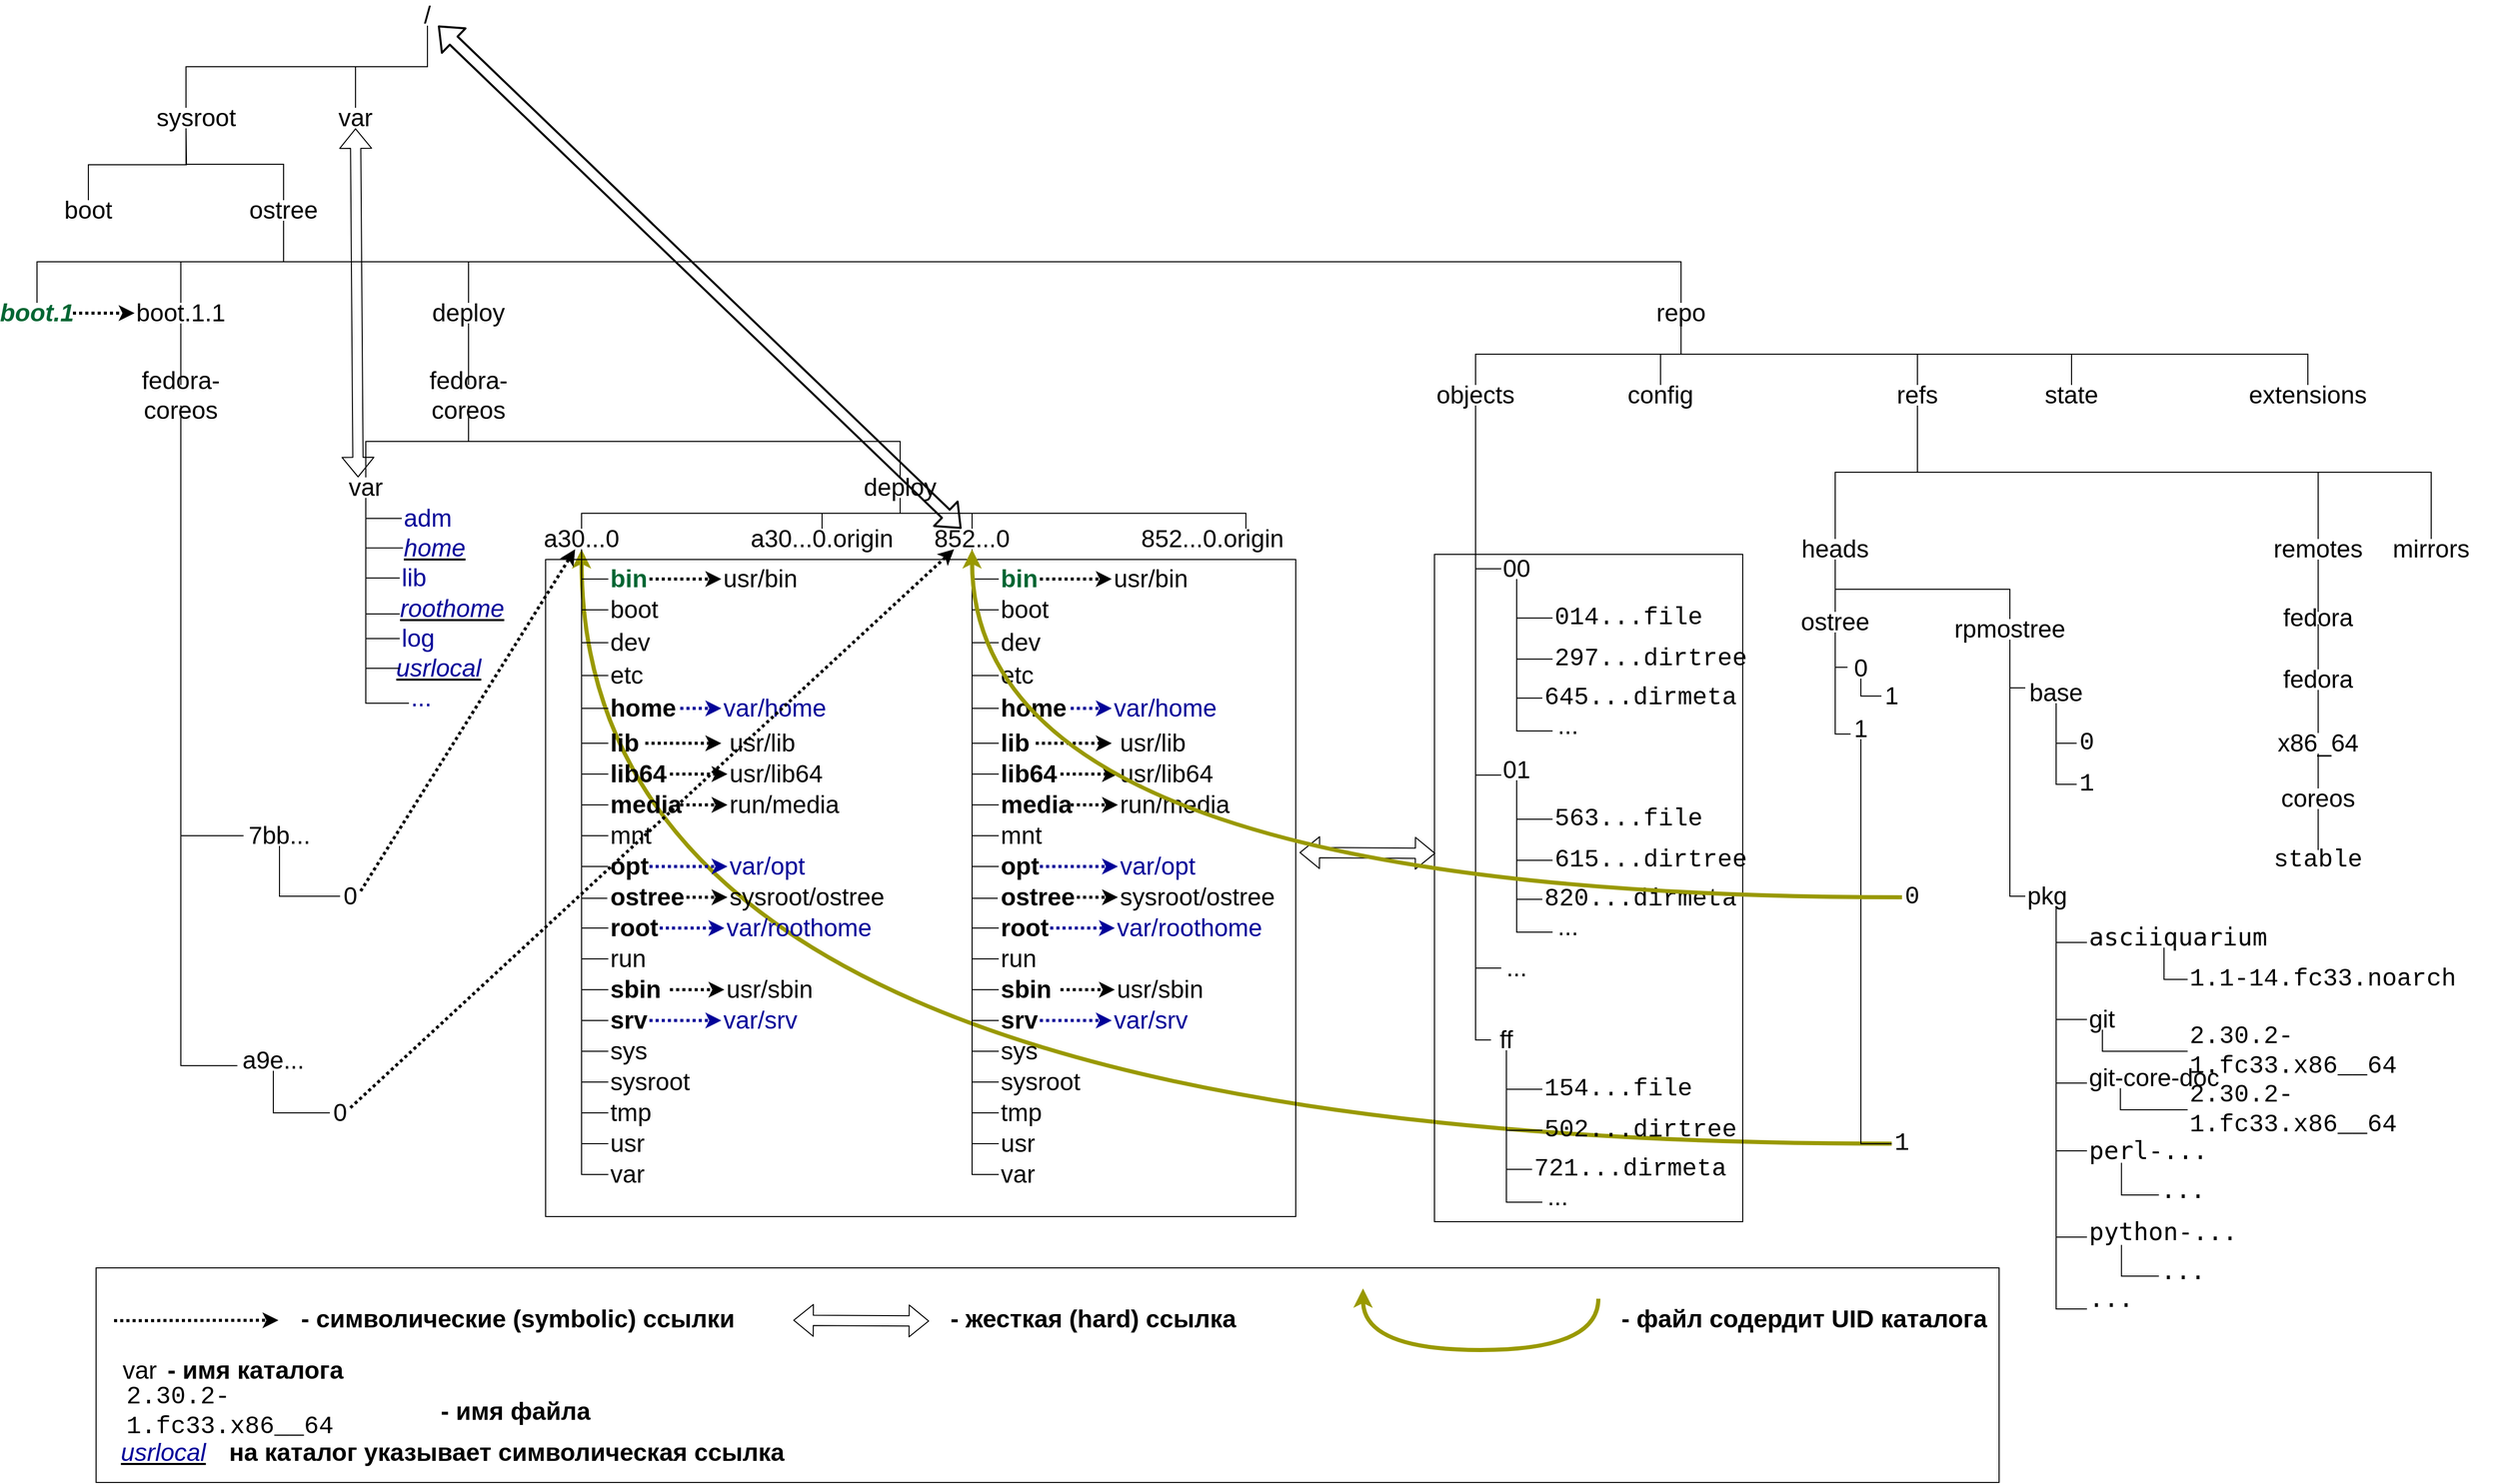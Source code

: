 <mxfile version="13.6.2" type="device"><diagram id="hovOiLSN3fk6FV6XqGl9" name="Page-1"><mxGraphModel dx="3077" dy="2529" grid="1" gridSize="10" guides="1" tooltips="1" connect="1" arrows="1" fold="1" page="1" pageScale="1" pageWidth="827" pageHeight="1169" math="0" shadow="0"><root><mxCell id="0"/><mxCell id="1" parent="0"/><mxCell id="fpudQsKCezdA4BCuCX7K-291" value="" style="endArrow=classic;html=1;shadow=0;strokeWidth=4;exitX=0;exitY=0.5;exitDx=0;exitDy=0;edgeStyle=orthogonalEdgeStyle;elbow=vertical;curved=1;strokeColor=#999900;entryX=0.5;entryY=1;entryDx=0;entryDy=0;" parent="1" source="fpudQsKCezdA4BCuCX7K-287" target="fpudQsKCezdA4BCuCX7K-58" edge="1"><mxGeometry width="50" height="50" relative="1" as="geometry"><mxPoint x="1250" y="610" as="sourcePoint"/><mxPoint x="1300" y="560" as="targetPoint"/></mxGeometry></mxCell><mxCell id="fpudQsKCezdA4BCuCX7K-203" value="" style="endArrow=classic;html=1;shadow=0;strokeColor=#000000;strokeWidth=2;shape=flexArrow;startArrow=block;" parent="1" source="fpudQsKCezdA4BCuCX7K-24" target="fpudQsKCezdA4BCuCX7K-138" edge="1"><mxGeometry width="50" height="50" relative="1" as="geometry"><mxPoint x="880" y="500" as="sourcePoint"/><mxPoint x="930" y="450" as="targetPoint"/></mxGeometry></mxCell><mxCell id="fpudQsKCezdA4BCuCX7K-243" value="" style="rounded=0;whiteSpace=wrap;html=1;strokeWidth=1;fillColor=none;" parent="1" vertex="1"><mxGeometry x="470" y="450" width="730" height="640" as="geometry"/></mxCell><mxCell id="fpudQsKCezdA4BCuCX7K-1" value="&lt;span style=&quot;font-size: 24px&quot;&gt;sysroot&lt;/span&gt;" style="text;html=1;strokeColor=none;fillColor=none;align=center;verticalAlign=middle;whiteSpace=wrap;rounded=0;strokeWidth=124;" parent="1" vertex="1"><mxGeometry x="110" y="10" width="40" height="20" as="geometry"/></mxCell><mxCell id="fpudQsKCezdA4BCuCX7K-4" value="&lt;font style=&quot;font-size: 24px&quot;&gt;ostree&lt;/font&gt;" style="text;html=1;strokeColor=none;fillColor=none;align=center;verticalAlign=middle;whiteSpace=wrap;rounded=0;" parent="1" vertex="1"><mxGeometry x="180" y="100" width="70" height="20" as="geometry"/></mxCell><mxCell id="fpudQsKCezdA4BCuCX7K-5" value="" style="endArrow=none;html=1;entryX=0.25;entryY=1;entryDx=0;entryDy=0;exitX=0.5;exitY=0;exitDx=0;exitDy=0;edgeStyle=orthogonalEdgeStyle;rounded=0;" parent="1" source="fpudQsKCezdA4BCuCX7K-4" target="fpudQsKCezdA4BCuCX7K-1" edge="1"><mxGeometry width="50" height="50" relative="1" as="geometry"><mxPoint x="390" y="370" as="sourcePoint"/><mxPoint x="440" y="320" as="targetPoint"/></mxGeometry></mxCell><mxCell id="fpudQsKCezdA4BCuCX7K-6" value="&lt;font style=&quot;font-size: 24px&quot;&gt;boot.1.1&lt;/font&gt;" style="text;html=1;strokeColor=none;fillColor=none;align=center;verticalAlign=middle;whiteSpace=wrap;rounded=0;" parent="1" vertex="1"><mxGeometry x="70" y="200" width="90" height="20" as="geometry"/></mxCell><mxCell id="fpudQsKCezdA4BCuCX7K-7" value="&lt;font style=&quot;font-size: 24px&quot; color=&quot;#006633&quot;&gt;&lt;i&gt;&lt;b&gt;boot.1&lt;/b&gt;&lt;/i&gt;&lt;/font&gt;" style="text;html=1;strokeColor=none;fillColor=none;align=center;verticalAlign=middle;whiteSpace=wrap;rounded=0;" parent="1" vertex="1"><mxGeometry x="-60" y="200" width="70" height="20" as="geometry"/></mxCell><mxCell id="fpudQsKCezdA4BCuCX7K-8" value="&lt;font style=&quot;font-size: 24px&quot;&gt;deploy&lt;/font&gt;" style="text;html=1;strokeColor=none;fillColor=none;align=center;verticalAlign=middle;whiteSpace=wrap;rounded=0;" parent="1" vertex="1"><mxGeometry x="350" y="200" width="90" height="20" as="geometry"/></mxCell><mxCell id="fpudQsKCezdA4BCuCX7K-9" value="&lt;font style=&quot;font-size: 24px&quot;&gt;repo&lt;/font&gt;" style="text;html=1;strokeColor=none;fillColor=none;align=center;verticalAlign=middle;whiteSpace=wrap;rounded=0;" parent="1" vertex="1"><mxGeometry x="1530" y="200" width="90" height="20" as="geometry"/></mxCell><mxCell id="fpudQsKCezdA4BCuCX7K-10" value="" style="endArrow=none;html=1;entryX=0.5;entryY=1;entryDx=0;entryDy=0;exitX=0.5;exitY=0;exitDx=0;exitDy=0;edgeStyle=elbowEdgeStyle;elbow=vertical;rounded=0;" parent="1" source="fpudQsKCezdA4BCuCX7K-7" target="fpudQsKCezdA4BCuCX7K-4" edge="1"><mxGeometry width="50" height="50" relative="1" as="geometry"><mxPoint x="390" y="370" as="sourcePoint"/><mxPoint x="440" y="320" as="targetPoint"/></mxGeometry></mxCell><mxCell id="fpudQsKCezdA4BCuCX7K-11" value="" style="endArrow=none;html=1;entryX=0.5;entryY=1;entryDx=0;entryDy=0;exitX=0.5;exitY=0;exitDx=0;exitDy=0;edgeStyle=elbowEdgeStyle;elbow=vertical;rounded=0;" parent="1" source="fpudQsKCezdA4BCuCX7K-6" target="fpudQsKCezdA4BCuCX7K-4" edge="1"><mxGeometry width="50" height="50" relative="1" as="geometry"><mxPoint x="390" y="370" as="sourcePoint"/><mxPoint x="440" y="320" as="targetPoint"/></mxGeometry></mxCell><mxCell id="fpudQsKCezdA4BCuCX7K-12" value="" style="endArrow=none;html=1;entryX=0.5;entryY=1;entryDx=0;entryDy=0;exitX=0.5;exitY=0;exitDx=0;exitDy=0;edgeStyle=elbowEdgeStyle;elbow=vertical;rounded=0;" parent="1" source="fpudQsKCezdA4BCuCX7K-8" target="fpudQsKCezdA4BCuCX7K-4" edge="1"><mxGeometry width="50" height="50" relative="1" as="geometry"><mxPoint x="125" y="210" as="sourcePoint"/><mxPoint x="225" y="130" as="targetPoint"/></mxGeometry></mxCell><mxCell id="fpudQsKCezdA4BCuCX7K-13" value="" style="endArrow=none;html=1;entryX=0.5;entryY=1;entryDx=0;entryDy=0;exitX=0.5;exitY=0;exitDx=0;exitDy=0;edgeStyle=elbowEdgeStyle;elbow=vertical;rounded=0;" parent="1" source="fpudQsKCezdA4BCuCX7K-9" target="fpudQsKCezdA4BCuCX7K-4" edge="1"><mxGeometry width="50" height="50" relative="1" as="geometry"><mxPoint x="245" y="210" as="sourcePoint"/><mxPoint x="225" y="130" as="targetPoint"/></mxGeometry></mxCell><mxCell id="fpudQsKCezdA4BCuCX7K-14" value="" style="endArrow=classic;html=1;exitX=1;exitY=0.5;exitDx=0;exitDy=0;shadow=0;dashed=1;dashPattern=1 1;strokeWidth=3;" parent="1" source="fpudQsKCezdA4BCuCX7K-7" target="fpudQsKCezdA4BCuCX7K-6" edge="1"><mxGeometry width="50" height="50" relative="1" as="geometry"><mxPoint x="390" y="370" as="sourcePoint"/><mxPoint x="440" y="320" as="targetPoint"/></mxGeometry></mxCell><mxCell id="fpudQsKCezdA4BCuCX7K-15" value="&lt;font style=&quot;font-size: 24px&quot;&gt;fedora-coreos&lt;/font&gt;" style="text;html=1;strokeColor=none;fillColor=none;align=center;verticalAlign=middle;whiteSpace=wrap;rounded=0;" parent="1" vertex="1"><mxGeometry x="80" y="280" width="70" height="20" as="geometry"/></mxCell><mxCell id="fpudQsKCezdA4BCuCX7K-17" value="" style="endArrow=none;html=1;shadow=0;strokeWidth=1;entryX=0.5;entryY=1;entryDx=0;entryDy=0;" parent="1" source="fpudQsKCezdA4BCuCX7K-15" target="fpudQsKCezdA4BCuCX7K-6" edge="1"><mxGeometry width="50" height="50" relative="1" as="geometry"><mxPoint x="390" y="370" as="sourcePoint"/><mxPoint x="440" y="320" as="targetPoint"/></mxGeometry></mxCell><mxCell id="fpudQsKCezdA4BCuCX7K-18" value="&lt;font style=&quot;font-size: 24px&quot;&gt;7bb...&lt;/font&gt;" style="text;html=1;strokeColor=none;fillColor=none;align=center;verticalAlign=middle;whiteSpace=wrap;rounded=0;flipH=1;" parent="1" vertex="1"><mxGeometry x="176" y="709" width="70" height="20" as="geometry"/></mxCell><mxCell id="fpudQsKCezdA4BCuCX7K-19" value="&lt;font style=&quot;font-size: 24px&quot;&gt;a9e...&lt;/font&gt;" style="text;html=1;strokeColor=none;fillColor=none;align=center;verticalAlign=middle;whiteSpace=wrap;rounded=0;" parent="1" vertex="1"><mxGeometry x="170" y="928" width="70" height="20" as="geometry"/></mxCell><mxCell id="fpudQsKCezdA4BCuCX7K-20" value="" style="endArrow=none;html=1;shadow=0;strokeWidth=1;exitX=0;exitY=0.5;exitDx=0;exitDy=0;edgeStyle=orthogonalEdgeStyle;rounded=0;" parent="1" source="fpudQsKCezdA4BCuCX7K-18" target="fpudQsKCezdA4BCuCX7K-15" edge="1"><mxGeometry width="50" height="50" relative="1" as="geometry"><mxPoint x="390" y="370" as="sourcePoint"/><mxPoint x="440" y="320" as="targetPoint"/></mxGeometry></mxCell><mxCell id="fpudQsKCezdA4BCuCX7K-21" value="" style="endArrow=none;html=1;shadow=0;strokeWidth=1;exitX=0;exitY=0.75;exitDx=0;exitDy=0;edgeStyle=orthogonalEdgeStyle;rounded=0;" parent="1" source="fpudQsKCezdA4BCuCX7K-19" target="fpudQsKCezdA4BCuCX7K-15" edge="1"><mxGeometry width="50" height="50" relative="1" as="geometry"><mxPoint x="65" y="380" as="sourcePoint"/><mxPoint x="125" y="310" as="targetPoint"/></mxGeometry></mxCell><mxCell id="fpudQsKCezdA4BCuCX7K-22" value="&lt;font style=&quot;font-size: 24px&quot;&gt;boot&lt;/font&gt;" style="text;html=1;strokeColor=none;fillColor=none;align=center;verticalAlign=middle;whiteSpace=wrap;rounded=0;" parent="1" vertex="1"><mxGeometry x="-10" y="100" width="70" height="20" as="geometry"/></mxCell><mxCell id="fpudQsKCezdA4BCuCX7K-23" value="" style="endArrow=none;html=1;exitX=0.5;exitY=0;exitDx=0;exitDy=0;edgeStyle=orthogonalEdgeStyle;rounded=0;" parent="1" source="fpudQsKCezdA4BCuCX7K-22" edge="1"><mxGeometry width="50" height="50" relative="1" as="geometry"><mxPoint x="225" y="110" as="sourcePoint"/><mxPoint x="120" y="30" as="targetPoint"/></mxGeometry></mxCell><mxCell id="fpudQsKCezdA4BCuCX7K-24" value="&lt;font style=&quot;font-size: 24px&quot;&gt;/&lt;/font&gt;" style="text;html=1;strokeColor=none;fillColor=none;align=center;verticalAlign=middle;whiteSpace=wrap;rounded=0;" parent="1" vertex="1"><mxGeometry x="310" y="-90" width="90" height="20" as="geometry"/></mxCell><mxCell id="fpudQsKCezdA4BCuCX7K-25" value="" style="endArrow=none;html=1;entryX=0.5;entryY=1;entryDx=0;entryDy=0;edgeStyle=orthogonalEdgeStyle;rounded=0;exitX=0.25;exitY=0;exitDx=0;exitDy=0;" parent="1" source="fpudQsKCezdA4BCuCX7K-1" target="fpudQsKCezdA4BCuCX7K-24" edge="1"><mxGeometry width="50" height="50" relative="1" as="geometry"><mxPoint x="120" y="-10" as="sourcePoint"/><mxPoint x="130" y="40" as="targetPoint"/></mxGeometry></mxCell><mxCell id="fpudQsKCezdA4BCuCX7K-28" value="" style="edgeStyle=orthogonalEdgeStyle;rounded=0;orthogonalLoop=1;jettySize=auto;html=1;shadow=0;strokeWidth=1;endArrow=none;endFill=0;" parent="1" source="fpudQsKCezdA4BCuCX7K-26" edge="1"><mxGeometry relative="1" as="geometry"><mxPoint x="395" y="220" as="targetPoint"/></mxGeometry></mxCell><mxCell id="fpudQsKCezdA4BCuCX7K-26" value="&lt;font style=&quot;font-size: 24px&quot;&gt;fedora-coreos&lt;/font&gt;" style="text;html=1;strokeColor=none;fillColor=none;align=center;verticalAlign=middle;whiteSpace=wrap;rounded=0;" parent="1" vertex="1"><mxGeometry x="360" y="280" width="70" height="20" as="geometry"/></mxCell><mxCell id="fpudQsKCezdA4BCuCX7K-30" value="&lt;font style=&quot;font-size: 24px&quot;&gt;deploy&lt;/font&gt;" style="text;html=1;strokeColor=none;fillColor=none;align=center;verticalAlign=middle;whiteSpace=wrap;rounded=0;" parent="1" vertex="1"><mxGeometry x="770" y="370" width="90" height="20" as="geometry"/></mxCell><mxCell id="fpudQsKCezdA4BCuCX7K-31" value="&lt;font style=&quot;font-size: 24px&quot;&gt;var&lt;/font&gt;" style="text;html=1;strokeColor=none;fillColor=none;align=center;verticalAlign=middle;whiteSpace=wrap;rounded=0;" parent="1" vertex="1"><mxGeometry x="280" y="370" width="30" height="20" as="geometry"/></mxCell><mxCell id="fpudQsKCezdA4BCuCX7K-34" value="" style="endArrow=none;html=1;shadow=0;strokeWidth=1;exitX=0.5;exitY=0;exitDx=0;exitDy=0;edgeStyle=orthogonalEdgeStyle;rounded=0;" parent="1" source="fpudQsKCezdA4BCuCX7K-31" target="fpudQsKCezdA4BCuCX7K-26" edge="1"><mxGeometry width="50" height="50" relative="1" as="geometry"><mxPoint x="390" y="210" as="sourcePoint"/><mxPoint x="440" y="160" as="targetPoint"/></mxGeometry></mxCell><mxCell id="fpudQsKCezdA4BCuCX7K-35" value="" style="endArrow=none;html=1;shadow=0;strokeWidth=1;entryX=0.5;entryY=0;entryDx=0;entryDy=0;exitX=0.5;exitY=1;exitDx=0;exitDy=0;edgeStyle=orthogonalEdgeStyle;rounded=0;" parent="1" source="fpudQsKCezdA4BCuCX7K-26" target="fpudQsKCezdA4BCuCX7K-30" edge="1"><mxGeometry width="50" height="50" relative="1" as="geometry"><mxPoint x="390" y="210" as="sourcePoint"/><mxPoint x="440" y="160" as="targetPoint"/></mxGeometry></mxCell><mxCell id="fpudQsKCezdA4BCuCX7K-36" value="&lt;span style=&quot;font-size: 24px&quot;&gt;&lt;font color=&quot;#000099&quot;&gt;adm&lt;/font&gt;&lt;/span&gt;" style="text;html=1;strokeColor=none;fillColor=none;align=left;verticalAlign=middle;whiteSpace=wrap;rounded=0;" parent="1" vertex="1"><mxGeometry x="330" y="400" width="36" height="20" as="geometry"/></mxCell><mxCell id="fpudQsKCezdA4BCuCX7K-37" value="&lt;span style=&quot;font-size: 24px&quot;&gt;&lt;u&gt;&lt;i&gt;&lt;font color=&quot;#000099&quot;&gt;home&lt;/font&gt;&lt;/i&gt;&lt;/u&gt;&lt;/span&gt;" style="text;html=1;strokeColor=none;fillColor=none;align=center;verticalAlign=middle;whiteSpace=wrap;rounded=0;" parent="1" vertex="1"><mxGeometry x="334" y="429" width="56" height="20" as="geometry"/></mxCell><mxCell id="fpudQsKCezdA4BCuCX7K-38" value="&lt;span style=&quot;font-size: 24px&quot;&gt;&lt;font color=&quot;#000099&quot;&gt;lib&lt;/font&gt;&lt;/span&gt;" style="text;html=1;strokeColor=none;fillColor=none;align=left;verticalAlign=middle;whiteSpace=wrap;rounded=0;" parent="1" vertex="1"><mxGeometry x="328" y="458" width="36" height="20" as="geometry"/></mxCell><mxCell id="fpudQsKCezdA4BCuCX7K-40" value="&lt;span style=&quot;font-size: 24px&quot;&gt;&lt;font color=&quot;#000099&quot;&gt;log&lt;/font&gt;&lt;/span&gt;" style="text;html=1;strokeColor=none;fillColor=none;align=left;verticalAlign=middle;whiteSpace=wrap;rounded=0;" parent="1" vertex="1"><mxGeometry x="328" y="517" width="36" height="20" as="geometry"/></mxCell><mxCell id="fpudQsKCezdA4BCuCX7K-41" value="&lt;span style=&quot;font-size: 24px&quot;&gt;&lt;u&gt;&lt;i&gt;&lt;font color=&quot;#000099&quot;&gt;roothome&lt;/font&gt;&lt;/i&gt;&lt;/u&gt;&lt;/span&gt;" style="text;html=1;strokeColor=none;fillColor=none;align=center;verticalAlign=middle;whiteSpace=wrap;rounded=0;" parent="1" vertex="1"><mxGeometry x="328" y="488" width="102" height="20" as="geometry"/></mxCell><mxCell id="fpudQsKCezdA4BCuCX7K-42" value="&lt;span style=&quot;font-size: 24px&quot;&gt;&lt;u&gt;&lt;i&gt;&lt;font color=&quot;#000099&quot;&gt;usrlocal&lt;/font&gt;&lt;/i&gt;&lt;/u&gt;&lt;/span&gt;" style="text;html=1;strokeColor=none;fillColor=none;align=center;verticalAlign=middle;whiteSpace=wrap;rounded=0;" parent="1" vertex="1"><mxGeometry x="328" y="546" width="76" height="20" as="geometry"/></mxCell><mxCell id="fpudQsKCezdA4BCuCX7K-43" value="&lt;span style=&quot;font-size: 24px&quot;&gt;&lt;font color=&quot;#000099&quot;&gt;...&lt;/font&gt;&lt;/span&gt;" style="text;html=1;strokeColor=none;fillColor=none;align=left;verticalAlign=middle;whiteSpace=wrap;rounded=0;" parent="1" vertex="1"><mxGeometry x="337" y="570" width="36" height="30" as="geometry"/></mxCell><mxCell id="fpudQsKCezdA4BCuCX7K-45" value="" style="endArrow=none;html=1;shadow=0;strokeWidth=1;exitX=-0.05;exitY=0.49;exitDx=0;exitDy=0;entryX=0.5;entryY=1;entryDx=0;entryDy=0;edgeStyle=orthogonalEdgeStyle;rounded=0;exitPerimeter=0;" parent="1" source="fpudQsKCezdA4BCuCX7K-37" target="fpudQsKCezdA4BCuCX7K-31" edge="1"><mxGeometry width="50" height="50" relative="1" as="geometry"><mxPoint x="390" y="360" as="sourcePoint"/><mxPoint x="440" y="310" as="targetPoint"/><Array as="points"><mxPoint x="295" y="439"/></Array></mxGeometry></mxCell><mxCell id="fpudQsKCezdA4BCuCX7K-46" style="edgeStyle=orthogonalEdgeStyle;rounded=0;orthogonalLoop=1;jettySize=auto;html=1;exitX=0.5;exitY=1;exitDx=0;exitDy=0;shadow=0;startArrow=none;startFill=0;endArrow=none;endFill=0;strokeWidth=1;" parent="1" source="fpudQsKCezdA4BCuCX7K-37" target="fpudQsKCezdA4BCuCX7K-37" edge="1"><mxGeometry relative="1" as="geometry"/></mxCell><mxCell id="fpudQsKCezdA4BCuCX7K-47" value="" style="endArrow=none;html=1;shadow=0;strokeWidth=1;edgeStyle=orthogonalEdgeStyle;rounded=0;exitX=0;exitY=0.5;exitDx=0;exitDy=0;" parent="1" source="fpudQsKCezdA4BCuCX7K-36" edge="1"><mxGeometry width="50" height="50" relative="1" as="geometry"><mxPoint x="320" y="450" as="sourcePoint"/><mxPoint x="295" y="400" as="targetPoint"/><Array as="points"><mxPoint x="295" y="410"/></Array></mxGeometry></mxCell><mxCell id="fpudQsKCezdA4BCuCX7K-49" value="" style="endArrow=none;html=1;shadow=0;strokeWidth=1;exitX=0;exitY=0.5;exitDx=0;exitDy=0;entryX=0.5;entryY=1;entryDx=0;entryDy=0;edgeStyle=orthogonalEdgeStyle;rounded=0;" parent="1" source="fpudQsKCezdA4BCuCX7K-38" target="fpudQsKCezdA4BCuCX7K-31" edge="1"><mxGeometry width="50" height="50" relative="1" as="geometry"><mxPoint x="337.2" y="459.8" as="sourcePoint"/><mxPoint x="305" y="400" as="targetPoint"/><Array as="points"><mxPoint x="295" y="468"/></Array></mxGeometry></mxCell><mxCell id="fpudQsKCezdA4BCuCX7K-55" value="" style="endArrow=none;html=1;shadow=0;strokeWidth=1;edgeStyle=orthogonalEdgeStyle;rounded=0;" parent="1" source="fpudQsKCezdA4BCuCX7K-43" target="fpudQsKCezdA4BCuCX7K-31" edge="1"><mxGeometry width="50" height="50" relative="1" as="geometry"><mxPoint x="310" y="570" as="sourcePoint"/><mxPoint x="360" y="430" as="targetPoint"/><Array as="points"><mxPoint x="295" y="590"/></Array></mxGeometry></mxCell><mxCell id="fpudQsKCezdA4BCuCX7K-56" value="" style="endArrow=none;html=1;shadow=0;strokeWidth=1;exitX=0;exitY=0.5;exitDx=0;exitDy=0;entryX=0.5;entryY=1;entryDx=0;entryDy=0;edgeStyle=orthogonalEdgeStyle;rounded=0;" parent="1" source="fpudQsKCezdA4BCuCX7K-40" target="fpudQsKCezdA4BCuCX7K-31" edge="1"><mxGeometry width="50" height="50" relative="1" as="geometry"><mxPoint x="310" y="480" as="sourcePoint"/><mxPoint x="300" y="520" as="targetPoint"/><Array as="points"><mxPoint x="295" y="527"/></Array></mxGeometry></mxCell><mxCell id="fpudQsKCezdA4BCuCX7K-57" value="" style="endArrow=none;html=1;shadow=0;strokeWidth=1;exitX=0;exitY=0.5;exitDx=0;exitDy=0;edgeStyle=orthogonalEdgeStyle;rounded=0;" parent="1" source="fpudQsKCezdA4BCuCX7K-42" target="fpudQsKCezdA4BCuCX7K-31" edge="1"><mxGeometry width="50" height="50" relative="1" as="geometry"><mxPoint x="338" y="530" as="sourcePoint"/><mxPoint x="300" y="390" as="targetPoint"/></mxGeometry></mxCell><mxCell id="fpudQsKCezdA4BCuCX7K-58" value="&lt;font style=&quot;font-size: 24px&quot;&gt;a30...0&lt;/font&gt;" style="text;html=1;strokeColor=none;fillColor=none;align=center;verticalAlign=middle;whiteSpace=wrap;rounded=0;" parent="1" vertex="1"><mxGeometry x="470" y="420" width="70" height="20" as="geometry"/></mxCell><mxCell id="fpudQsKCezdA4BCuCX7K-60" value="&lt;font style=&quot;font-size: 24px&quot;&gt;a30...0.origin&lt;/font&gt;" style="text;html=1;strokeColor=none;fillColor=none;align=center;verticalAlign=middle;whiteSpace=wrap;rounded=0;" parent="1" vertex="1"><mxGeometry x="674" y="420" width="130" height="20" as="geometry"/></mxCell><mxCell id="fpudQsKCezdA4BCuCX7K-63" value="" style="endArrow=none;html=1;shadow=0;strokeWidth=1;exitX=0.5;exitY=0;exitDx=0;exitDy=0;edgeStyle=orthogonalEdgeStyle;rounded=0;" parent="1" source="fpudQsKCezdA4BCuCX7K-58" target="fpudQsKCezdA4BCuCX7K-30" edge="1"><mxGeometry width="50" height="50" relative="1" as="geometry"><mxPoint x="340" y="330" as="sourcePoint"/><mxPoint x="390" y="280" as="targetPoint"/></mxGeometry></mxCell><mxCell id="fpudQsKCezdA4BCuCX7K-64" value="" style="endArrow=none;html=1;shadow=0;strokeWidth=1;exitX=0.5;exitY=0;exitDx=0;exitDy=0;edgeStyle=orthogonalEdgeStyle;rounded=0;" parent="1" source="fpudQsKCezdA4BCuCX7K-60" target="fpudQsKCezdA4BCuCX7K-30" edge="1"><mxGeometry width="50" height="50" relative="1" as="geometry"><mxPoint x="515" y="430.0" as="sourcePoint"/><mxPoint x="548.97" y="404" as="targetPoint"/></mxGeometry></mxCell><mxCell id="fpudQsKCezdA4BCuCX7K-67" value="&lt;span style=&quot;font-size: 24px&quot;&gt;&lt;b&gt;&lt;font color=&quot;#006633&quot;&gt;bin&lt;/font&gt;&lt;/b&gt;&lt;/span&gt;" style="text;html=1;strokeColor=none;fillColor=none;align=left;verticalAlign=middle;whiteSpace=wrap;rounded=0;" parent="1" vertex="1"><mxGeometry x="531" y="449" width="40" height="40" as="geometry"/></mxCell><mxCell id="fpudQsKCezdA4BCuCX7K-68" value="&lt;span style=&quot;font-size: 24px&quot;&gt;boot&lt;/span&gt;" style="text;html=1;strokeColor=none;fillColor=none;align=left;verticalAlign=middle;whiteSpace=wrap;rounded=0;" parent="1" vertex="1"><mxGeometry x="531" y="489" width="36" height="20" as="geometry"/></mxCell><mxCell id="fpudQsKCezdA4BCuCX7K-69" value="&lt;span style=&quot;font-size: 24px&quot;&gt;dev&lt;/span&gt;" style="text;html=1;strokeColor=none;fillColor=none;align=left;verticalAlign=middle;whiteSpace=wrap;rounded=0;" parent="1" vertex="1"><mxGeometry x="531" y="521" width="36" height="20" as="geometry"/></mxCell><mxCell id="fpudQsKCezdA4BCuCX7K-70" value="&lt;span style=&quot;font-size: 24px&quot;&gt;etc&lt;/span&gt;" style="text;html=1;strokeColor=none;fillColor=none;align=left;verticalAlign=middle;whiteSpace=wrap;rounded=0;" parent="1" vertex="1"><mxGeometry x="531" y="553" width="36" height="20" as="geometry"/></mxCell><mxCell id="fpudQsKCezdA4BCuCX7K-71" value="&lt;span style=&quot;font-size: 24px&quot;&gt;&lt;b&gt;home&lt;/b&gt;&lt;/span&gt;" style="text;html=1;strokeColor=none;fillColor=none;align=left;verticalAlign=middle;whiteSpace=wrap;rounded=0;" parent="1" vertex="1"><mxGeometry x="531" y="585" width="36" height="20" as="geometry"/></mxCell><mxCell id="fpudQsKCezdA4BCuCX7K-72" value="&lt;span style=&quot;font-size: 24px&quot;&gt;&lt;b&gt;lib&lt;/b&gt;&lt;/span&gt;" style="text;html=1;strokeColor=none;fillColor=none;align=left;verticalAlign=middle;whiteSpace=wrap;rounded=0;" parent="1" vertex="1"><mxGeometry x="531" y="619" width="36" height="20" as="geometry"/></mxCell><mxCell id="fpudQsKCezdA4BCuCX7K-73" value="&lt;span style=&quot;font-size: 24px&quot;&gt;&lt;b&gt;lib64&lt;/b&gt;&lt;/span&gt;" style="text;html=1;strokeColor=none;fillColor=none;align=left;verticalAlign=middle;whiteSpace=wrap;rounded=0;" parent="1" vertex="1"><mxGeometry x="531" y="649" width="60" height="20" as="geometry"/></mxCell><mxCell id="fpudQsKCezdA4BCuCX7K-74" value="&lt;span style=&quot;font-size: 24px&quot;&gt;&lt;b&gt;media&lt;/b&gt;&lt;/span&gt;" style="text;html=1;strokeColor=none;fillColor=none;align=left;verticalAlign=middle;whiteSpace=wrap;rounded=0;" parent="1" vertex="1"><mxGeometry x="531" y="679" width="36" height="20" as="geometry"/></mxCell><mxCell id="fpudQsKCezdA4BCuCX7K-75" value="&lt;span style=&quot;font-size: 24px&quot;&gt;mnt&lt;/span&gt;" style="text;html=1;strokeColor=none;fillColor=none;align=left;verticalAlign=middle;whiteSpace=wrap;rounded=0;" parent="1" vertex="1"><mxGeometry x="531" y="709" width="36" height="20" as="geometry"/></mxCell><mxCell id="fpudQsKCezdA4BCuCX7K-76" value="&lt;span style=&quot;font-size: 24px&quot;&gt;&lt;b&gt;opt&lt;/b&gt;&lt;/span&gt;" style="text;html=1;strokeColor=none;fillColor=none;align=left;verticalAlign=middle;whiteSpace=wrap;rounded=0;" parent="1" vertex="1"><mxGeometry x="531" y="739" width="36" height="20" as="geometry"/></mxCell><mxCell id="fpudQsKCezdA4BCuCX7K-77" value="&lt;span style=&quot;font-size: 24px&quot;&gt;&lt;b&gt;ostree&lt;/b&gt;&lt;/span&gt;" style="text;html=1;strokeColor=none;fillColor=none;align=left;verticalAlign=middle;whiteSpace=wrap;rounded=0;" parent="1" vertex="1"><mxGeometry x="531" y="769" width="70" height="20" as="geometry"/></mxCell><mxCell id="fpudQsKCezdA4BCuCX7K-78" value="&lt;span style=&quot;font-size: 24px&quot;&gt;&lt;b&gt;root&lt;/b&gt;&lt;/span&gt;" style="text;html=1;strokeColor=none;fillColor=none;align=left;verticalAlign=middle;whiteSpace=wrap;rounded=0;" parent="1" vertex="1"><mxGeometry x="531" y="799" width="50" height="20" as="geometry"/></mxCell><mxCell id="fpudQsKCezdA4BCuCX7K-79" value="&lt;span style=&quot;font-size: 24px&quot;&gt;run&lt;/span&gt;" style="text;html=1;strokeColor=none;fillColor=none;align=left;verticalAlign=middle;whiteSpace=wrap;rounded=0;" parent="1" vertex="1"><mxGeometry x="531" y="829" width="36" height="20" as="geometry"/></mxCell><mxCell id="fpudQsKCezdA4BCuCX7K-80" value="&lt;span style=&quot;font-size: 24px&quot;&gt;&lt;b&gt;sbin&lt;/b&gt;&lt;/span&gt;" style="text;html=1;strokeColor=none;fillColor=none;align=left;verticalAlign=middle;whiteSpace=wrap;rounded=0;" parent="1" vertex="1"><mxGeometry x="531" y="859" width="60" height="20" as="geometry"/></mxCell><mxCell id="fpudQsKCezdA4BCuCX7K-81" value="&lt;span style=&quot;font-size: 24px&quot;&gt;&lt;b&gt;srv&lt;/b&gt;&lt;/span&gt;" style="text;html=1;strokeColor=none;fillColor=none;align=left;verticalAlign=middle;whiteSpace=wrap;rounded=0;" parent="1" vertex="1"><mxGeometry x="531" y="889" width="40" height="20" as="geometry"/></mxCell><mxCell id="fpudQsKCezdA4BCuCX7K-82" value="&lt;span style=&quot;font-size: 24px&quot;&gt;sys&lt;/span&gt;" style="text;html=1;strokeColor=none;fillColor=none;align=left;verticalAlign=middle;whiteSpace=wrap;rounded=0;" parent="1" vertex="1"><mxGeometry x="531" y="919" width="36" height="20" as="geometry"/></mxCell><mxCell id="fpudQsKCezdA4BCuCX7K-83" value="&lt;span style=&quot;font-size: 24px&quot;&gt;sysroot&lt;/span&gt;" style="text;html=1;strokeColor=none;fillColor=none;align=left;verticalAlign=middle;whiteSpace=wrap;rounded=0;" parent="1" vertex="1"><mxGeometry x="531" y="949" width="36" height="20" as="geometry"/></mxCell><mxCell id="fpudQsKCezdA4BCuCX7K-84" value="&lt;span style=&quot;font-size: 24px&quot;&gt;tmp&lt;/span&gt;" style="text;html=1;strokeColor=none;fillColor=none;align=left;verticalAlign=middle;whiteSpace=wrap;rounded=0;" parent="1" vertex="1"><mxGeometry x="531" y="979" width="36" height="20" as="geometry"/></mxCell><mxCell id="fpudQsKCezdA4BCuCX7K-85" value="&lt;span style=&quot;font-size: 24px&quot;&gt;usr&lt;/span&gt;" style="text;html=1;strokeColor=none;fillColor=none;align=left;verticalAlign=middle;whiteSpace=wrap;rounded=0;" parent="1" vertex="1"><mxGeometry x="531" y="1009" width="36" height="20" as="geometry"/></mxCell><mxCell id="fpudQsKCezdA4BCuCX7K-86" value="&lt;span style=&quot;font-size: 24px&quot;&gt;var&lt;/span&gt;" style="text;html=1;strokeColor=none;fillColor=none;align=left;verticalAlign=middle;whiteSpace=wrap;rounded=0;" parent="1" vertex="1"><mxGeometry x="531" y="1039" width="36" height="20" as="geometry"/></mxCell><mxCell id="fpudQsKCezdA4BCuCX7K-87" value="&lt;span style=&quot;font-size: 24px&quot;&gt;usr/bin&lt;/span&gt;" style="text;html=1;strokeColor=none;fillColor=none;align=left;verticalAlign=middle;whiteSpace=wrap;rounded=0;" parent="1" vertex="1"><mxGeometry x="641" y="459" width="36" height="20" as="geometry"/></mxCell><mxCell id="fpudQsKCezdA4BCuCX7K-88" value="" style="endArrow=classic;html=1;shadow=0;strokeWidth=3;exitX=1;exitY=0.5;exitDx=0;exitDy=0;entryX=0;entryY=0.5;entryDx=0;entryDy=0;dashed=1;dashPattern=1 1;" parent="1" source="fpudQsKCezdA4BCuCX7K-67" target="fpudQsKCezdA4BCuCX7K-87" edge="1"><mxGeometry width="50" height="50" relative="1" as="geometry"><mxPoint x="651" y="489" as="sourcePoint"/><mxPoint x="701" y="439" as="targetPoint"/></mxGeometry></mxCell><mxCell id="fpudQsKCezdA4BCuCX7K-89" value="&lt;span style=&quot;font-size: 24px&quot;&gt;&lt;font color=&quot;#000099&quot;&gt;var/home&lt;/font&gt;&lt;/span&gt;" style="text;html=1;strokeColor=none;fillColor=none;align=left;verticalAlign=middle;whiteSpace=wrap;rounded=0;" parent="1" vertex="1"><mxGeometry x="641" y="585" width="36" height="20" as="geometry"/></mxCell><mxCell id="fpudQsKCezdA4BCuCX7K-90" value="" style="endArrow=classic;html=1;shadow=0;strokeWidth=3;entryX=0;entryY=0.5;entryDx=0;entryDy=0;dashed=1;dashPattern=1 1;strokeColor=#000099;" parent="1" target="fpudQsKCezdA4BCuCX7K-89" edge="1"><mxGeometry width="50" height="50" relative="1" as="geometry"><mxPoint x="601" y="595" as="sourcePoint"/><mxPoint x="701" y="565" as="targetPoint"/></mxGeometry></mxCell><mxCell id="fpudQsKCezdA4BCuCX7K-92" value="&lt;span style=&quot;font-size: 24px&quot;&gt;usr/lib&lt;/span&gt;" style="text;html=1;strokeColor=none;fillColor=none;align=left;verticalAlign=middle;whiteSpace=wrap;rounded=0;" parent="1" vertex="1"><mxGeometry x="647" y="619" width="30" height="20" as="geometry"/></mxCell><mxCell id="fpudQsKCezdA4BCuCX7K-93" value="" style="endArrow=classic;html=1;shadow=0;strokeWidth=3;exitX=1;exitY=0.5;exitDx=0;exitDy=0;dashed=1;dashPattern=1 1;" parent="1" source="fpudQsKCezdA4BCuCX7K-72" edge="1"><mxGeometry width="50" height="50" relative="1" as="geometry"><mxPoint x="577" y="479" as="sourcePoint"/><mxPoint x="641" y="629" as="targetPoint"/></mxGeometry></mxCell><mxCell id="fpudQsKCezdA4BCuCX7K-94" value="&lt;span style=&quot;font-size: 24px&quot;&gt;usr/lib64&lt;/span&gt;" style="text;html=1;strokeColor=none;fillColor=none;align=left;verticalAlign=middle;whiteSpace=wrap;rounded=0;" parent="1" vertex="1"><mxGeometry x="647" y="629" width="30" height="60" as="geometry"/></mxCell><mxCell id="fpudQsKCezdA4BCuCX7K-95" value="" style="endArrow=classic;html=1;shadow=0;strokeWidth=3;dashed=1;dashPattern=1 1;entryX=0;entryY=0.5;entryDx=0;entryDy=0;" parent="1" source="fpudQsKCezdA4BCuCX7K-73" target="fpudQsKCezdA4BCuCX7K-94" edge="1"><mxGeometry width="50" height="50" relative="1" as="geometry"><mxPoint x="577" y="639" as="sourcePoint"/><mxPoint x="651" y="639" as="targetPoint"/></mxGeometry></mxCell><mxCell id="fpudQsKCezdA4BCuCX7K-96" value="&lt;span style=&quot;font-size: 24px&quot;&gt;run/media&lt;/span&gt;" style="text;html=1;strokeColor=none;fillColor=none;align=left;verticalAlign=middle;whiteSpace=wrap;rounded=0;" parent="1" vertex="1"><mxGeometry x="647" y="659" width="30" height="60" as="geometry"/></mxCell><mxCell id="fpudQsKCezdA4BCuCX7K-97" value="" style="endArrow=classic;html=1;shadow=0;strokeWidth=3;dashed=1;dashPattern=1 1;entryX=0;entryY=0.5;entryDx=0;entryDy=0;" parent="1" target="fpudQsKCezdA4BCuCX7K-96" edge="1"><mxGeometry width="50" height="50" relative="1" as="geometry"><mxPoint x="601" y="689" as="sourcePoint"/><mxPoint x="657" y="669" as="targetPoint"/></mxGeometry></mxCell><mxCell id="fpudQsKCezdA4BCuCX7K-98" value="&lt;span style=&quot;font-size: 24px&quot;&gt;&lt;font color=&quot;#000099&quot;&gt;var/opt&lt;/font&gt;&lt;/span&gt;" style="text;html=1;strokeColor=none;fillColor=none;align=left;verticalAlign=middle;whiteSpace=wrap;rounded=0;" parent="1" vertex="1"><mxGeometry x="647" y="719" width="30" height="60" as="geometry"/></mxCell><mxCell id="fpudQsKCezdA4BCuCX7K-100" value="" style="endArrow=classic;html=1;shadow=0;strokeWidth=3;entryX=0;entryY=0.5;entryDx=0;entryDy=0;dashed=1;dashPattern=1 1;strokeColor=#000099;" parent="1" target="fpudQsKCezdA4BCuCX7K-98" edge="1"><mxGeometry width="50" height="50" relative="1" as="geometry"><mxPoint x="571" y="749" as="sourcePoint"/><mxPoint x="651" y="605" as="targetPoint"/></mxGeometry></mxCell><mxCell id="fpudQsKCezdA4BCuCX7K-101" value="&lt;span style=&quot;font-size: 24px&quot;&gt;sysroot/ostree&lt;/span&gt;" style="text;html=1;strokeColor=none;fillColor=none;align=left;verticalAlign=middle;whiteSpace=wrap;rounded=0;" parent="1" vertex="1"><mxGeometry x="647" y="749" width="30" height="60" as="geometry"/></mxCell><mxCell id="fpudQsKCezdA4BCuCX7K-102" value="" style="endArrow=classic;html=1;shadow=0;strokeWidth=3;dashed=1;dashPattern=1 1;entryX=0;entryY=0.5;entryDx=0;entryDy=0;" parent="1" source="fpudQsKCezdA4BCuCX7K-77" target="fpudQsKCezdA4BCuCX7K-101" edge="1"><mxGeometry width="50" height="50" relative="1" as="geometry"><mxPoint x="611" y="775" as="sourcePoint"/><mxPoint x="651" y="639" as="targetPoint"/></mxGeometry></mxCell><mxCell id="fpudQsKCezdA4BCuCX7K-103" value="&lt;span style=&quot;font-size: 24px&quot;&gt;&lt;font color=&quot;#000099&quot;&gt;var/roothome&lt;/font&gt;&lt;/span&gt;" style="text;html=1;strokeColor=none;fillColor=none;align=left;verticalAlign=middle;whiteSpace=wrap;rounded=0;" parent="1" vertex="1"><mxGeometry x="644" y="779" width="30" height="60" as="geometry"/></mxCell><mxCell id="fpudQsKCezdA4BCuCX7K-104" value="" style="endArrow=classic;html=1;shadow=0;strokeWidth=3;entryX=0;entryY=0.5;entryDx=0;entryDy=0;dashed=1;dashPattern=1 1;strokeColor=#000099;exitX=1;exitY=0.5;exitDx=0;exitDy=0;" parent="1" source="fpudQsKCezdA4BCuCX7K-78" target="fpudQsKCezdA4BCuCX7K-103" edge="1"><mxGeometry width="50" height="50" relative="1" as="geometry"><mxPoint x="581" y="759" as="sourcePoint"/><mxPoint x="657" y="759" as="targetPoint"/></mxGeometry></mxCell><mxCell id="fpudQsKCezdA4BCuCX7K-105" value="&lt;span style=&quot;font-size: 24px&quot;&gt;usr/sbin&lt;/span&gt;" style="text;html=1;strokeColor=none;fillColor=none;align=left;verticalAlign=middle;whiteSpace=wrap;rounded=0;" parent="1" vertex="1"><mxGeometry x="644" y="859" width="36" height="20" as="geometry"/></mxCell><mxCell id="fpudQsKCezdA4BCuCX7K-106" value="" style="endArrow=classic;html=1;shadow=0;strokeWidth=3;dashed=1;dashPattern=1 1;entryX=0;entryY=0.5;entryDx=0;entryDy=0;exitX=1;exitY=0.5;exitDx=0;exitDy=0;" parent="1" source="fpudQsKCezdA4BCuCX7K-80" target="fpudQsKCezdA4BCuCX7K-105" edge="1"><mxGeometry width="50" height="50" relative="1" as="geometry"><mxPoint x="601" y="669" as="sourcePoint"/><mxPoint x="657" y="669" as="targetPoint"/></mxGeometry></mxCell><mxCell id="fpudQsKCezdA4BCuCX7K-107" value="&lt;span style=&quot;font-size: 24px&quot;&gt;&lt;font color=&quot;#000099&quot;&gt;var/srv&lt;/font&gt;&lt;/span&gt;" style="text;html=1;strokeColor=none;fillColor=none;align=left;verticalAlign=middle;whiteSpace=wrap;rounded=0;" parent="1" vertex="1"><mxGeometry x="641" y="869" width="30" height="60" as="geometry"/></mxCell><mxCell id="fpudQsKCezdA4BCuCX7K-108" value="" style="endArrow=classic;html=1;shadow=0;strokeWidth=3;entryX=0;entryY=0.5;entryDx=0;entryDy=0;dashed=1;dashPattern=1 1;strokeColor=#000099;exitX=1;exitY=0.5;exitDx=0;exitDy=0;" parent="1" source="fpudQsKCezdA4BCuCX7K-81" target="fpudQsKCezdA4BCuCX7K-107" edge="1"><mxGeometry width="50" height="50" relative="1" as="geometry"><mxPoint x="591" y="819" as="sourcePoint"/><mxPoint x="654" y="819" as="targetPoint"/></mxGeometry></mxCell><mxCell id="fpudQsKCezdA4BCuCX7K-109" value="" style="endArrow=none;html=1;shadow=0;strokeWidth=1;exitX=0;exitY=0.75;exitDx=0;exitDy=0;edgeStyle=orthogonalEdgeStyle;rounded=0;entryX=0.5;entryY=1;entryDx=0;entryDy=0;" parent="1" source="fpudQsKCezdA4BCuCX7K-41" target="fpudQsKCezdA4BCuCX7K-31" edge="1"><mxGeometry width="50" height="50" relative="1" as="geometry"><mxPoint x="338" y="537" as="sourcePoint"/><mxPoint x="305.0" y="400" as="targetPoint"/><Array as="points"><mxPoint x="295" y="503"/></Array></mxGeometry></mxCell><mxCell id="fpudQsKCezdA4BCuCX7K-112" value="" style="endArrow=none;html=1;shadow=0;strokeWidth=1;entryX=0;entryY=0.5;entryDx=0;entryDy=0;edgeStyle=orthogonalEdgeStyle;rounded=0;" parent="1" source="fpudQsKCezdA4BCuCX7K-58" target="fpudQsKCezdA4BCuCX7K-67" edge="1"><mxGeometry width="50" height="50" relative="1" as="geometry"><mxPoint x="520" y="190" as="sourcePoint"/><mxPoint x="570" y="140" as="targetPoint"/></mxGeometry></mxCell><mxCell id="fpudQsKCezdA4BCuCX7K-113" value="" style="endArrow=none;html=1;shadow=0;strokeWidth=1;entryX=0;entryY=0.5;entryDx=0;entryDy=0;rounded=0;edgeStyle=orthogonalEdgeStyle;" parent="1" source="fpudQsKCezdA4BCuCX7K-58" target="fpudQsKCezdA4BCuCX7K-68" edge="1"><mxGeometry width="50" height="50" relative="1" as="geometry"><mxPoint x="515" y="450.0" as="sourcePoint"/><mxPoint x="541" y="479" as="targetPoint"/></mxGeometry></mxCell><mxCell id="fpudQsKCezdA4BCuCX7K-114" value="" style="endArrow=none;html=1;shadow=0;strokeColor=#000000;strokeWidth=1;exitX=0;exitY=0.5;exitDx=0;exitDy=0;rounded=0;edgeStyle=orthogonalEdgeStyle;" parent="1" source="fpudQsKCezdA4BCuCX7K-69" target="fpudQsKCezdA4BCuCX7K-58" edge="1"><mxGeometry width="50" height="50" relative="1" as="geometry"><mxPoint x="520" y="630" as="sourcePoint"/><mxPoint x="570" y="580" as="targetPoint"/></mxGeometry></mxCell><mxCell id="fpudQsKCezdA4BCuCX7K-115" value="" style="endArrow=none;html=1;shadow=0;strokeColor=#000000;strokeWidth=1;exitX=0;exitY=0.5;exitDx=0;exitDy=0;rounded=0;edgeStyle=orthogonalEdgeStyle;" parent="1" source="fpudQsKCezdA4BCuCX7K-70" target="fpudQsKCezdA4BCuCX7K-58" edge="1"><mxGeometry width="50" height="50" relative="1" as="geometry"><mxPoint x="520" y="630" as="sourcePoint"/><mxPoint x="570" y="580" as="targetPoint"/></mxGeometry></mxCell><mxCell id="fpudQsKCezdA4BCuCX7K-116" value="" style="endArrow=none;html=1;shadow=0;strokeColor=#000000;strokeWidth=1;exitX=0;exitY=0.5;exitDx=0;exitDy=0;rounded=0;edgeStyle=orthogonalEdgeStyle;" parent="1" source="fpudQsKCezdA4BCuCX7K-71" target="fpudQsKCezdA4BCuCX7K-58" edge="1"><mxGeometry width="50" height="50" relative="1" as="geometry"><mxPoint x="520" y="630" as="sourcePoint"/><mxPoint x="570" y="580" as="targetPoint"/></mxGeometry></mxCell><mxCell id="fpudQsKCezdA4BCuCX7K-118" value="" style="endArrow=none;html=1;shadow=0;strokeWidth=1;exitX=0;exitY=0.5;exitDx=0;exitDy=0;rounded=0;edgeStyle=orthogonalEdgeStyle;" parent="1" source="fpudQsKCezdA4BCuCX7K-72" target="fpudQsKCezdA4BCuCX7K-58" edge="1"><mxGeometry width="50" height="50" relative="1" as="geometry"><mxPoint x="520" y="580" as="sourcePoint"/><mxPoint x="570" y="530" as="targetPoint"/></mxGeometry></mxCell><mxCell id="fpudQsKCezdA4BCuCX7K-119" value="" style="endArrow=none;html=1;shadow=0;strokeColor=#000000;strokeWidth=1;exitX=0;exitY=0.5;exitDx=0;exitDy=0;rounded=0;edgeStyle=orthogonalEdgeStyle;" parent="1" source="fpudQsKCezdA4BCuCX7K-73" target="fpudQsKCezdA4BCuCX7K-58" edge="1"><mxGeometry width="50" height="50" relative="1" as="geometry"><mxPoint x="520" y="580" as="sourcePoint"/><mxPoint x="570" y="530" as="targetPoint"/></mxGeometry></mxCell><mxCell id="fpudQsKCezdA4BCuCX7K-120" value="" style="endArrow=none;html=1;shadow=0;strokeColor=#000000;strokeWidth=1;exitX=0;exitY=0.5;exitDx=0;exitDy=0;rounded=0;edgeStyle=orthogonalEdgeStyle;" parent="1" source="fpudQsKCezdA4BCuCX7K-74" target="fpudQsKCezdA4BCuCX7K-58" edge="1"><mxGeometry width="50" height="50" relative="1" as="geometry"><mxPoint x="520" y="630" as="sourcePoint"/><mxPoint x="570" y="580" as="targetPoint"/></mxGeometry></mxCell><mxCell id="fpudQsKCezdA4BCuCX7K-121" value="" style="endArrow=none;html=1;shadow=0;strokeColor=#000000;strokeWidth=1;exitX=0;exitY=0.5;exitDx=0;exitDy=0;rounded=0;edgeStyle=orthogonalEdgeStyle;" parent="1" source="fpudQsKCezdA4BCuCX7K-76" target="fpudQsKCezdA4BCuCX7K-58" edge="1"><mxGeometry width="50" height="50" relative="1" as="geometry"><mxPoint x="530" y="640" as="sourcePoint"/><mxPoint x="515.75" y="450.0" as="targetPoint"/></mxGeometry></mxCell><mxCell id="fpudQsKCezdA4BCuCX7K-122" value="" style="endArrow=none;html=1;shadow=0;strokeWidth=1;rounded=0;edgeStyle=orthogonalEdgeStyle;" parent="1" target="fpudQsKCezdA4BCuCX7K-58" edge="1"><mxGeometry width="50" height="50" relative="1" as="geometry"><mxPoint x="530" y="780" as="sourcePoint"/><mxPoint x="516.19" y="450.0" as="targetPoint"/><Array as="points"><mxPoint x="505" y="780"/></Array></mxGeometry></mxCell><mxCell id="fpudQsKCezdA4BCuCX7K-123" value="" style="endArrow=none;html=1;shadow=0;strokeColor=#000000;strokeWidth=1;exitX=0;exitY=0.5;exitDx=0;exitDy=0;rounded=0;edgeStyle=orthogonalEdgeStyle;" parent="1" source="fpudQsKCezdA4BCuCX7K-75" target="fpudQsKCezdA4BCuCX7K-58" edge="1"><mxGeometry width="50" height="50" relative="1" as="geometry"><mxPoint x="530" y="640" as="sourcePoint"/><mxPoint x="515.75" y="450.0" as="targetPoint"/></mxGeometry></mxCell><mxCell id="fpudQsKCezdA4BCuCX7K-125" value="" style="endArrow=none;html=1;shadow=0;strokeWidth=1;rounded=0;exitX=0;exitY=0.5;exitDx=0;exitDy=0;edgeStyle=orthogonalEdgeStyle;" parent="1" source="fpudQsKCezdA4BCuCX7K-78" target="fpudQsKCezdA4BCuCX7K-58" edge="1"><mxGeometry width="50" height="50" relative="1" as="geometry"><mxPoint x="530" y="800" as="sourcePoint"/><mxPoint x="525.0" y="460.0" as="targetPoint"/></mxGeometry></mxCell><mxCell id="fpudQsKCezdA4BCuCX7K-129" value="" style="endArrow=none;html=1;shadow=0;strokeColor=#000000;strokeWidth=1;exitX=0;exitY=0.5;exitDx=0;exitDy=0;rounded=0;edgeStyle=orthogonalEdgeStyle;" parent="1" source="fpudQsKCezdA4BCuCX7K-79" target="fpudQsKCezdA4BCuCX7K-58" edge="1"><mxGeometry width="50" height="50" relative="1" as="geometry"><mxPoint x="520" y="600" as="sourcePoint"/><mxPoint x="570" y="550" as="targetPoint"/></mxGeometry></mxCell><mxCell id="fpudQsKCezdA4BCuCX7K-130" value="" style="endArrow=none;html=1;shadow=0;strokeColor=#000000;strokeWidth=1;exitX=0;exitY=0.5;exitDx=0;exitDy=0;rounded=0;edgeStyle=orthogonalEdgeStyle;" parent="1" source="fpudQsKCezdA4BCuCX7K-80" target="fpudQsKCezdA4BCuCX7K-58" edge="1"><mxGeometry width="50" height="50" relative="1" as="geometry"><mxPoint x="530" y="610" as="sourcePoint"/><mxPoint x="515.882" y="450.0" as="targetPoint"/></mxGeometry></mxCell><mxCell id="fpudQsKCezdA4BCuCX7K-131" value="" style="endArrow=none;html=1;shadow=0;strokeColor=#000000;strokeWidth=1;exitX=0;exitY=0.5;exitDx=0;exitDy=0;rounded=0;edgeStyle=orthogonalEdgeStyle;" parent="1" source="fpudQsKCezdA4BCuCX7K-81" target="fpudQsKCezdA4BCuCX7K-58" edge="1"><mxGeometry width="50" height="50" relative="1" as="geometry"><mxPoint x="540" y="620" as="sourcePoint"/><mxPoint x="525.882" y="460.0" as="targetPoint"/></mxGeometry></mxCell><mxCell id="fpudQsKCezdA4BCuCX7K-132" value="" style="endArrow=none;html=1;shadow=0;strokeColor=#000000;strokeWidth=1;exitX=0;exitY=0.5;exitDx=0;exitDy=0;rounded=0;edgeStyle=orthogonalEdgeStyle;" parent="1" source="fpudQsKCezdA4BCuCX7K-82" target="fpudQsKCezdA4BCuCX7K-58" edge="1"><mxGeometry width="50" height="50" relative="1" as="geometry"><mxPoint x="550" y="630" as="sourcePoint"/><mxPoint x="535.882" y="470.0" as="targetPoint"/></mxGeometry></mxCell><mxCell id="fpudQsKCezdA4BCuCX7K-133" value="" style="endArrow=none;html=1;shadow=0;strokeColor=#000000;strokeWidth=1;exitX=0;exitY=0.5;exitDx=0;exitDy=0;rounded=0;edgeStyle=orthogonalEdgeStyle;" parent="1" source="fpudQsKCezdA4BCuCX7K-83" target="fpudQsKCezdA4BCuCX7K-58" edge="1"><mxGeometry width="50" height="50" relative="1" as="geometry"><mxPoint x="560" y="640" as="sourcePoint"/><mxPoint x="545.882" y="480.0" as="targetPoint"/></mxGeometry></mxCell><mxCell id="fpudQsKCezdA4BCuCX7K-134" value="" style="endArrow=none;html=1;shadow=0;strokeColor=#000000;strokeWidth=1;exitX=0;exitY=0.5;exitDx=0;exitDy=0;rounded=0;edgeStyle=orthogonalEdgeStyle;" parent="1" source="fpudQsKCezdA4BCuCX7K-84" target="fpudQsKCezdA4BCuCX7K-58" edge="1"><mxGeometry width="50" height="50" relative="1" as="geometry"><mxPoint x="570" y="650" as="sourcePoint"/><mxPoint x="555.882" y="490.0" as="targetPoint"/></mxGeometry></mxCell><mxCell id="fpudQsKCezdA4BCuCX7K-135" value="" style="endArrow=none;html=1;shadow=0;strokeColor=#000000;strokeWidth=1;exitX=0;exitY=0.5;exitDx=0;exitDy=0;rounded=0;edgeStyle=orthogonalEdgeStyle;" parent="1" source="fpudQsKCezdA4BCuCX7K-85" target="fpudQsKCezdA4BCuCX7K-58" edge="1"><mxGeometry width="50" height="50" relative="1" as="geometry"><mxPoint x="580" y="660" as="sourcePoint"/><mxPoint x="565.882" y="500.0" as="targetPoint"/></mxGeometry></mxCell><mxCell id="fpudQsKCezdA4BCuCX7K-136" value="" style="endArrow=none;html=1;shadow=0;strokeColor=#000000;strokeWidth=1;exitX=0;exitY=0.5;exitDx=0;exitDy=0;rounded=0;edgeStyle=orthogonalEdgeStyle;" parent="1" source="fpudQsKCezdA4BCuCX7K-86" target="fpudQsKCezdA4BCuCX7K-58" edge="1"><mxGeometry width="50" height="50" relative="1" as="geometry"><mxPoint x="590" y="670" as="sourcePoint"/><mxPoint x="575.882" y="510.0" as="targetPoint"/></mxGeometry></mxCell><mxCell id="fpudQsKCezdA4BCuCX7K-138" value="&lt;font style=&quot;font-size: 24px&quot;&gt;852...0&lt;/font&gt;" style="text;html=1;strokeColor=none;fillColor=none;align=center;verticalAlign=middle;whiteSpace=wrap;rounded=0;" parent="1" vertex="1"><mxGeometry x="850" y="420" width="70" height="20" as="geometry"/></mxCell><mxCell id="fpudQsKCezdA4BCuCX7K-139" value="&lt;font style=&quot;font-size: 24px&quot;&gt;852...0.origin&lt;/font&gt;" style="text;html=1;strokeColor=none;fillColor=none;align=center;verticalAlign=middle;whiteSpace=wrap;rounded=0;" parent="1" vertex="1"><mxGeometry x="1054" y="420" width="130" height="20" as="geometry"/></mxCell><mxCell id="fpudQsKCezdA4BCuCX7K-140" value="&lt;span style=&quot;font-size: 24px&quot;&gt;&lt;b&gt;&lt;font color=&quot;#006633&quot;&gt;bin&lt;/font&gt;&lt;/b&gt;&lt;/span&gt;" style="text;html=1;strokeColor=none;fillColor=none;align=left;verticalAlign=middle;whiteSpace=wrap;rounded=0;" parent="1" vertex="1"><mxGeometry x="911" y="449" width="40" height="40" as="geometry"/></mxCell><mxCell id="fpudQsKCezdA4BCuCX7K-141" value="&lt;span style=&quot;font-size: 24px&quot;&gt;boot&lt;/span&gt;" style="text;html=1;strokeColor=none;fillColor=none;align=left;verticalAlign=middle;whiteSpace=wrap;rounded=0;" parent="1" vertex="1"><mxGeometry x="911" y="489" width="36" height="20" as="geometry"/></mxCell><mxCell id="fpudQsKCezdA4BCuCX7K-142" value="&lt;span style=&quot;font-size: 24px&quot;&gt;dev&lt;/span&gt;" style="text;html=1;strokeColor=none;fillColor=none;align=left;verticalAlign=middle;whiteSpace=wrap;rounded=0;" parent="1" vertex="1"><mxGeometry x="911" y="521" width="36" height="20" as="geometry"/></mxCell><mxCell id="fpudQsKCezdA4BCuCX7K-143" value="&lt;span style=&quot;font-size: 24px&quot;&gt;etc&lt;/span&gt;" style="text;html=1;strokeColor=none;fillColor=none;align=left;verticalAlign=middle;whiteSpace=wrap;rounded=0;" parent="1" vertex="1"><mxGeometry x="911" y="553" width="36" height="20" as="geometry"/></mxCell><mxCell id="fpudQsKCezdA4BCuCX7K-144" value="&lt;span style=&quot;font-size: 24px&quot;&gt;&lt;b&gt;home&lt;/b&gt;&lt;/span&gt;" style="text;html=1;strokeColor=none;fillColor=none;align=left;verticalAlign=middle;whiteSpace=wrap;rounded=0;" parent="1" vertex="1"><mxGeometry x="911" y="585" width="36" height="20" as="geometry"/></mxCell><mxCell id="fpudQsKCezdA4BCuCX7K-145" value="&lt;span style=&quot;font-size: 24px&quot;&gt;&lt;b&gt;lib&lt;/b&gt;&lt;/span&gt;" style="text;html=1;strokeColor=none;fillColor=none;align=left;verticalAlign=middle;whiteSpace=wrap;rounded=0;" parent="1" vertex="1"><mxGeometry x="911" y="619" width="36" height="20" as="geometry"/></mxCell><mxCell id="fpudQsKCezdA4BCuCX7K-146" value="&lt;span style=&quot;font-size: 24px&quot;&gt;&lt;b&gt;lib64&lt;/b&gt;&lt;/span&gt;" style="text;html=1;strokeColor=none;fillColor=none;align=left;verticalAlign=middle;whiteSpace=wrap;rounded=0;" parent="1" vertex="1"><mxGeometry x="911" y="649" width="60" height="20" as="geometry"/></mxCell><mxCell id="fpudQsKCezdA4BCuCX7K-147" value="&lt;span style=&quot;font-size: 24px&quot;&gt;&lt;b&gt;media&lt;/b&gt;&lt;/span&gt;" style="text;html=1;strokeColor=none;fillColor=none;align=left;verticalAlign=middle;whiteSpace=wrap;rounded=0;" parent="1" vertex="1"><mxGeometry x="911" y="679" width="36" height="20" as="geometry"/></mxCell><mxCell id="fpudQsKCezdA4BCuCX7K-148" value="&lt;span style=&quot;font-size: 24px&quot;&gt;mnt&lt;/span&gt;" style="text;html=1;strokeColor=none;fillColor=none;align=left;verticalAlign=middle;whiteSpace=wrap;rounded=0;" parent="1" vertex="1"><mxGeometry x="911" y="709" width="36" height="20" as="geometry"/></mxCell><mxCell id="fpudQsKCezdA4BCuCX7K-149" value="&lt;span style=&quot;font-size: 24px&quot;&gt;&lt;b&gt;opt&lt;/b&gt;&lt;/span&gt;" style="text;html=1;strokeColor=none;fillColor=none;align=left;verticalAlign=middle;whiteSpace=wrap;rounded=0;" parent="1" vertex="1"><mxGeometry x="911" y="739" width="36" height="20" as="geometry"/></mxCell><mxCell id="fpudQsKCezdA4BCuCX7K-150" value="&lt;span style=&quot;font-size: 24px&quot;&gt;&lt;b&gt;ostree&lt;/b&gt;&lt;/span&gt;" style="text;html=1;strokeColor=none;fillColor=none;align=left;verticalAlign=middle;whiteSpace=wrap;rounded=0;" parent="1" vertex="1"><mxGeometry x="911" y="769" width="70" height="20" as="geometry"/></mxCell><mxCell id="fpudQsKCezdA4BCuCX7K-151" value="&lt;span style=&quot;font-size: 24px&quot;&gt;&lt;b&gt;root&lt;/b&gt;&lt;/span&gt;" style="text;html=1;strokeColor=none;fillColor=none;align=left;verticalAlign=middle;whiteSpace=wrap;rounded=0;" parent="1" vertex="1"><mxGeometry x="911" y="799" width="50" height="20" as="geometry"/></mxCell><mxCell id="fpudQsKCezdA4BCuCX7K-152" value="&lt;span style=&quot;font-size: 24px&quot;&gt;run&lt;/span&gt;" style="text;html=1;strokeColor=none;fillColor=none;align=left;verticalAlign=middle;whiteSpace=wrap;rounded=0;" parent="1" vertex="1"><mxGeometry x="911" y="829" width="36" height="20" as="geometry"/></mxCell><mxCell id="fpudQsKCezdA4BCuCX7K-153" value="&lt;span style=&quot;font-size: 24px&quot;&gt;&lt;b&gt;sbin&lt;/b&gt;&lt;/span&gt;" style="text;html=1;strokeColor=none;fillColor=none;align=left;verticalAlign=middle;whiteSpace=wrap;rounded=0;" parent="1" vertex="1"><mxGeometry x="911" y="859" width="60" height="20" as="geometry"/></mxCell><mxCell id="fpudQsKCezdA4BCuCX7K-154" value="&lt;span style=&quot;font-size: 24px&quot;&gt;&lt;b&gt;srv&lt;/b&gt;&lt;/span&gt;" style="text;html=1;strokeColor=none;fillColor=none;align=left;verticalAlign=middle;whiteSpace=wrap;rounded=0;" parent="1" vertex="1"><mxGeometry x="911" y="889" width="40" height="20" as="geometry"/></mxCell><mxCell id="fpudQsKCezdA4BCuCX7K-155" value="&lt;span style=&quot;font-size: 24px&quot;&gt;sys&lt;/span&gt;" style="text;html=1;strokeColor=none;fillColor=none;align=left;verticalAlign=middle;whiteSpace=wrap;rounded=0;" parent="1" vertex="1"><mxGeometry x="911" y="919" width="36" height="20" as="geometry"/></mxCell><mxCell id="fpudQsKCezdA4BCuCX7K-156" value="&lt;span style=&quot;font-size: 24px&quot;&gt;sysroot&lt;/span&gt;" style="text;html=1;strokeColor=none;fillColor=none;align=left;verticalAlign=middle;whiteSpace=wrap;rounded=0;" parent="1" vertex="1"><mxGeometry x="911" y="949" width="36" height="20" as="geometry"/></mxCell><mxCell id="fpudQsKCezdA4BCuCX7K-157" value="&lt;span style=&quot;font-size: 24px&quot;&gt;tmp&lt;/span&gt;" style="text;html=1;strokeColor=none;fillColor=none;align=left;verticalAlign=middle;whiteSpace=wrap;rounded=0;" parent="1" vertex="1"><mxGeometry x="911" y="979" width="36" height="20" as="geometry"/></mxCell><mxCell id="fpudQsKCezdA4BCuCX7K-158" value="&lt;span style=&quot;font-size: 24px&quot;&gt;usr&lt;/span&gt;" style="text;html=1;strokeColor=none;fillColor=none;align=left;verticalAlign=middle;whiteSpace=wrap;rounded=0;" parent="1" vertex="1"><mxGeometry x="911" y="1009" width="36" height="20" as="geometry"/></mxCell><mxCell id="fpudQsKCezdA4BCuCX7K-159" value="&lt;span style=&quot;font-size: 24px&quot;&gt;var&lt;/span&gt;" style="text;html=1;strokeColor=none;fillColor=none;align=left;verticalAlign=middle;whiteSpace=wrap;rounded=0;" parent="1" vertex="1"><mxGeometry x="911" y="1039" width="36" height="20" as="geometry"/></mxCell><mxCell id="fpudQsKCezdA4BCuCX7K-160" value="&lt;span style=&quot;font-size: 24px&quot;&gt;usr/bin&lt;/span&gt;" style="text;html=1;strokeColor=none;fillColor=none;align=left;verticalAlign=middle;whiteSpace=wrap;rounded=0;" parent="1" vertex="1"><mxGeometry x="1021" y="459" width="36" height="20" as="geometry"/></mxCell><mxCell id="fpudQsKCezdA4BCuCX7K-161" value="" style="endArrow=classic;html=1;shadow=0;strokeWidth=3;exitX=1;exitY=0.5;exitDx=0;exitDy=0;entryX=0;entryY=0.5;entryDx=0;entryDy=0;dashed=1;dashPattern=1 1;" parent="1" source="fpudQsKCezdA4BCuCX7K-140" target="fpudQsKCezdA4BCuCX7K-160" edge="1"><mxGeometry width="50" height="50" relative="1" as="geometry"><mxPoint x="1031" y="489" as="sourcePoint"/><mxPoint x="1081" y="439" as="targetPoint"/></mxGeometry></mxCell><mxCell id="fpudQsKCezdA4BCuCX7K-162" value="&lt;span style=&quot;font-size: 24px&quot;&gt;&lt;font color=&quot;#000099&quot;&gt;var/home&lt;/font&gt;&lt;/span&gt;" style="text;html=1;strokeColor=none;fillColor=none;align=left;verticalAlign=middle;whiteSpace=wrap;rounded=0;" parent="1" vertex="1"><mxGeometry x="1021" y="585" width="36" height="20" as="geometry"/></mxCell><mxCell id="fpudQsKCezdA4BCuCX7K-163" value="" style="endArrow=classic;html=1;shadow=0;strokeWidth=3;entryX=0;entryY=0.5;entryDx=0;entryDy=0;dashed=1;dashPattern=1 1;strokeColor=#000099;" parent="1" target="fpudQsKCezdA4BCuCX7K-162" edge="1"><mxGeometry width="50" height="50" relative="1" as="geometry"><mxPoint x="981" y="595" as="sourcePoint"/><mxPoint x="1081" y="565" as="targetPoint"/></mxGeometry></mxCell><mxCell id="fpudQsKCezdA4BCuCX7K-164" value="&lt;span style=&quot;font-size: 24px&quot;&gt;usr/lib&lt;/span&gt;" style="text;html=1;strokeColor=none;fillColor=none;align=left;verticalAlign=middle;whiteSpace=wrap;rounded=0;" parent="1" vertex="1"><mxGeometry x="1027" y="619" width="30" height="20" as="geometry"/></mxCell><mxCell id="fpudQsKCezdA4BCuCX7K-165" value="" style="endArrow=classic;html=1;shadow=0;strokeWidth=3;exitX=1;exitY=0.5;exitDx=0;exitDy=0;dashed=1;dashPattern=1 1;" parent="1" source="fpudQsKCezdA4BCuCX7K-145" edge="1"><mxGeometry width="50" height="50" relative="1" as="geometry"><mxPoint x="957" y="479" as="sourcePoint"/><mxPoint x="1021" y="629" as="targetPoint"/></mxGeometry></mxCell><mxCell id="fpudQsKCezdA4BCuCX7K-166" value="&lt;span style=&quot;font-size: 24px&quot;&gt;usr/lib64&lt;/span&gt;" style="text;html=1;strokeColor=none;fillColor=none;align=left;verticalAlign=middle;whiteSpace=wrap;rounded=0;" parent="1" vertex="1"><mxGeometry x="1027" y="629" width="30" height="60" as="geometry"/></mxCell><mxCell id="fpudQsKCezdA4BCuCX7K-167" value="" style="endArrow=classic;html=1;shadow=0;strokeWidth=3;dashed=1;dashPattern=1 1;entryX=0;entryY=0.5;entryDx=0;entryDy=0;" parent="1" source="fpudQsKCezdA4BCuCX7K-146" target="fpudQsKCezdA4BCuCX7K-166" edge="1"><mxGeometry width="50" height="50" relative="1" as="geometry"><mxPoint x="957" y="639" as="sourcePoint"/><mxPoint x="1031" y="639" as="targetPoint"/></mxGeometry></mxCell><mxCell id="fpudQsKCezdA4BCuCX7K-168" value="&lt;span style=&quot;font-size: 24px&quot;&gt;run/media&lt;/span&gt;" style="text;html=1;strokeColor=none;fillColor=none;align=left;verticalAlign=middle;whiteSpace=wrap;rounded=0;" parent="1" vertex="1"><mxGeometry x="1027" y="659" width="30" height="60" as="geometry"/></mxCell><mxCell id="fpudQsKCezdA4BCuCX7K-169" value="" style="endArrow=classic;html=1;shadow=0;strokeWidth=3;dashed=1;dashPattern=1 1;entryX=0;entryY=0.5;entryDx=0;entryDy=0;" parent="1" target="fpudQsKCezdA4BCuCX7K-168" edge="1"><mxGeometry width="50" height="50" relative="1" as="geometry"><mxPoint x="981" y="689" as="sourcePoint"/><mxPoint x="1037" y="669" as="targetPoint"/></mxGeometry></mxCell><mxCell id="fpudQsKCezdA4BCuCX7K-170" value="&lt;span style=&quot;font-size: 24px&quot;&gt;&lt;font color=&quot;#000099&quot;&gt;var/opt&lt;/font&gt;&lt;/span&gt;" style="text;html=1;strokeColor=none;fillColor=none;align=left;verticalAlign=middle;whiteSpace=wrap;rounded=0;" parent="1" vertex="1"><mxGeometry x="1027" y="719" width="30" height="60" as="geometry"/></mxCell><mxCell id="fpudQsKCezdA4BCuCX7K-171" value="" style="endArrow=classic;html=1;shadow=0;strokeWidth=3;entryX=0;entryY=0.5;entryDx=0;entryDy=0;dashed=1;dashPattern=1 1;strokeColor=#000099;" parent="1" target="fpudQsKCezdA4BCuCX7K-170" edge="1"><mxGeometry width="50" height="50" relative="1" as="geometry"><mxPoint x="951" y="749" as="sourcePoint"/><mxPoint x="1031" y="605" as="targetPoint"/></mxGeometry></mxCell><mxCell id="fpudQsKCezdA4BCuCX7K-172" value="&lt;span style=&quot;font-size: 24px&quot;&gt;sysroot/ostree&lt;/span&gt;" style="text;html=1;strokeColor=none;fillColor=none;align=left;verticalAlign=middle;whiteSpace=wrap;rounded=0;" parent="1" vertex="1"><mxGeometry x="1027" y="749" width="30" height="60" as="geometry"/></mxCell><mxCell id="fpudQsKCezdA4BCuCX7K-173" value="" style="endArrow=classic;html=1;shadow=0;strokeWidth=3;dashed=1;dashPattern=1 1;entryX=0;entryY=0.5;entryDx=0;entryDy=0;" parent="1" source="fpudQsKCezdA4BCuCX7K-150" target="fpudQsKCezdA4BCuCX7K-172" edge="1"><mxGeometry width="50" height="50" relative="1" as="geometry"><mxPoint x="991" y="775" as="sourcePoint"/><mxPoint x="1031" y="639" as="targetPoint"/></mxGeometry></mxCell><mxCell id="fpudQsKCezdA4BCuCX7K-174" value="&lt;span style=&quot;font-size: 24px&quot;&gt;&lt;font color=&quot;#000099&quot;&gt;var/roothome&lt;/font&gt;&lt;/span&gt;" style="text;html=1;strokeColor=none;fillColor=none;align=left;verticalAlign=middle;whiteSpace=wrap;rounded=0;" parent="1" vertex="1"><mxGeometry x="1024" y="779" width="30" height="60" as="geometry"/></mxCell><mxCell id="fpudQsKCezdA4BCuCX7K-175" value="" style="endArrow=classic;html=1;shadow=0;strokeWidth=3;entryX=0;entryY=0.5;entryDx=0;entryDy=0;dashed=1;dashPattern=1 1;strokeColor=#000099;exitX=1;exitY=0.5;exitDx=0;exitDy=0;" parent="1" source="fpudQsKCezdA4BCuCX7K-151" target="fpudQsKCezdA4BCuCX7K-174" edge="1"><mxGeometry width="50" height="50" relative="1" as="geometry"><mxPoint x="961" y="759" as="sourcePoint"/><mxPoint x="1037" y="759" as="targetPoint"/></mxGeometry></mxCell><mxCell id="fpudQsKCezdA4BCuCX7K-176" value="&lt;span style=&quot;font-size: 24px&quot;&gt;usr/sbin&lt;/span&gt;" style="text;html=1;strokeColor=none;fillColor=none;align=left;verticalAlign=middle;whiteSpace=wrap;rounded=0;" parent="1" vertex="1"><mxGeometry x="1024" y="859" width="36" height="20" as="geometry"/></mxCell><mxCell id="fpudQsKCezdA4BCuCX7K-177" value="" style="endArrow=classic;html=1;shadow=0;strokeWidth=3;dashed=1;dashPattern=1 1;entryX=0;entryY=0.5;entryDx=0;entryDy=0;exitX=1;exitY=0.5;exitDx=0;exitDy=0;" parent="1" source="fpudQsKCezdA4BCuCX7K-153" target="fpudQsKCezdA4BCuCX7K-176" edge="1"><mxGeometry width="50" height="50" relative="1" as="geometry"><mxPoint x="981" y="669" as="sourcePoint"/><mxPoint x="1037" y="669" as="targetPoint"/></mxGeometry></mxCell><mxCell id="fpudQsKCezdA4BCuCX7K-178" value="&lt;span style=&quot;font-size: 24px&quot;&gt;&lt;font color=&quot;#000099&quot;&gt;var/srv&lt;/font&gt;&lt;/span&gt;" style="text;html=1;strokeColor=none;fillColor=none;align=left;verticalAlign=middle;whiteSpace=wrap;rounded=0;" parent="1" vertex="1"><mxGeometry x="1021" y="869" width="30" height="60" as="geometry"/></mxCell><mxCell id="fpudQsKCezdA4BCuCX7K-179" value="" style="endArrow=classic;html=1;shadow=0;strokeWidth=3;entryX=0;entryY=0.5;entryDx=0;entryDy=0;dashed=1;dashPattern=1 1;strokeColor=#000099;exitX=1;exitY=0.5;exitDx=0;exitDy=0;" parent="1" source="fpudQsKCezdA4BCuCX7K-154" target="fpudQsKCezdA4BCuCX7K-178" edge="1"><mxGeometry width="50" height="50" relative="1" as="geometry"><mxPoint x="971" y="819" as="sourcePoint"/><mxPoint x="1034" y="819" as="targetPoint"/></mxGeometry></mxCell><mxCell id="fpudQsKCezdA4BCuCX7K-180" value="" style="endArrow=none;html=1;shadow=0;strokeWidth=1;entryX=0;entryY=0.5;entryDx=0;entryDy=0;edgeStyle=orthogonalEdgeStyle;rounded=0;" parent="1" source="fpudQsKCezdA4BCuCX7K-138" target="fpudQsKCezdA4BCuCX7K-140" edge="1"><mxGeometry width="50" height="50" relative="1" as="geometry"><mxPoint x="900" y="190" as="sourcePoint"/><mxPoint x="950" y="140" as="targetPoint"/></mxGeometry></mxCell><mxCell id="fpudQsKCezdA4BCuCX7K-181" value="" style="endArrow=none;html=1;shadow=0;strokeWidth=1;entryX=0;entryY=0.5;entryDx=0;entryDy=0;rounded=0;edgeStyle=orthogonalEdgeStyle;" parent="1" source="fpudQsKCezdA4BCuCX7K-138" target="fpudQsKCezdA4BCuCX7K-141" edge="1"><mxGeometry width="50" height="50" relative="1" as="geometry"><mxPoint x="895" y="450.0" as="sourcePoint"/><mxPoint x="921" y="479" as="targetPoint"/></mxGeometry></mxCell><mxCell id="fpudQsKCezdA4BCuCX7K-182" value="" style="endArrow=none;html=1;shadow=0;strokeColor=#000000;strokeWidth=1;exitX=0;exitY=0.5;exitDx=0;exitDy=0;rounded=0;edgeStyle=orthogonalEdgeStyle;" parent="1" source="fpudQsKCezdA4BCuCX7K-142" target="fpudQsKCezdA4BCuCX7K-138" edge="1"><mxGeometry width="50" height="50" relative="1" as="geometry"><mxPoint x="900" y="630" as="sourcePoint"/><mxPoint x="950" y="580" as="targetPoint"/></mxGeometry></mxCell><mxCell id="fpudQsKCezdA4BCuCX7K-183" value="" style="endArrow=none;html=1;shadow=0;strokeColor=#000000;strokeWidth=1;exitX=0;exitY=0.5;exitDx=0;exitDy=0;rounded=0;edgeStyle=orthogonalEdgeStyle;" parent="1" source="fpudQsKCezdA4BCuCX7K-143" target="fpudQsKCezdA4BCuCX7K-138" edge="1"><mxGeometry width="50" height="50" relative="1" as="geometry"><mxPoint x="900" y="630" as="sourcePoint"/><mxPoint x="950" y="580" as="targetPoint"/></mxGeometry></mxCell><mxCell id="fpudQsKCezdA4BCuCX7K-184" value="" style="endArrow=none;html=1;shadow=0;strokeColor=#000000;strokeWidth=1;exitX=0;exitY=0.5;exitDx=0;exitDy=0;rounded=0;edgeStyle=orthogonalEdgeStyle;" parent="1" source="fpudQsKCezdA4BCuCX7K-144" target="fpudQsKCezdA4BCuCX7K-138" edge="1"><mxGeometry width="50" height="50" relative="1" as="geometry"><mxPoint x="900" y="630" as="sourcePoint"/><mxPoint x="950" y="580" as="targetPoint"/></mxGeometry></mxCell><mxCell id="fpudQsKCezdA4BCuCX7K-185" value="" style="endArrow=none;html=1;shadow=0;strokeWidth=1;exitX=0;exitY=0.5;exitDx=0;exitDy=0;rounded=0;edgeStyle=orthogonalEdgeStyle;" parent="1" source="fpudQsKCezdA4BCuCX7K-145" target="fpudQsKCezdA4BCuCX7K-138" edge="1"><mxGeometry width="50" height="50" relative="1" as="geometry"><mxPoint x="900" y="580" as="sourcePoint"/><mxPoint x="950" y="530" as="targetPoint"/></mxGeometry></mxCell><mxCell id="fpudQsKCezdA4BCuCX7K-186" value="" style="endArrow=none;html=1;shadow=0;strokeColor=#000000;strokeWidth=1;exitX=0;exitY=0.5;exitDx=0;exitDy=0;rounded=0;edgeStyle=orthogonalEdgeStyle;" parent="1" source="fpudQsKCezdA4BCuCX7K-146" target="fpudQsKCezdA4BCuCX7K-138" edge="1"><mxGeometry width="50" height="50" relative="1" as="geometry"><mxPoint x="900" y="580" as="sourcePoint"/><mxPoint x="950" y="530" as="targetPoint"/></mxGeometry></mxCell><mxCell id="fpudQsKCezdA4BCuCX7K-187" value="" style="endArrow=none;html=1;shadow=0;strokeColor=#000000;strokeWidth=1;exitX=0;exitY=0.5;exitDx=0;exitDy=0;rounded=0;edgeStyle=orthogonalEdgeStyle;" parent="1" source="fpudQsKCezdA4BCuCX7K-147" target="fpudQsKCezdA4BCuCX7K-138" edge="1"><mxGeometry width="50" height="50" relative="1" as="geometry"><mxPoint x="900" y="630" as="sourcePoint"/><mxPoint x="950" y="580" as="targetPoint"/></mxGeometry></mxCell><mxCell id="fpudQsKCezdA4BCuCX7K-188" value="" style="endArrow=none;html=1;shadow=0;strokeColor=#000000;strokeWidth=1;exitX=0;exitY=0.5;exitDx=0;exitDy=0;rounded=0;edgeStyle=orthogonalEdgeStyle;" parent="1" source="fpudQsKCezdA4BCuCX7K-149" target="fpudQsKCezdA4BCuCX7K-138" edge="1"><mxGeometry width="50" height="50" relative="1" as="geometry"><mxPoint x="910" y="640" as="sourcePoint"/><mxPoint x="895.75" y="450.0" as="targetPoint"/></mxGeometry></mxCell><mxCell id="fpudQsKCezdA4BCuCX7K-189" value="" style="endArrow=none;html=1;shadow=0;strokeWidth=1;rounded=0;edgeStyle=orthogonalEdgeStyle;" parent="1" target="fpudQsKCezdA4BCuCX7K-138" edge="1"><mxGeometry width="50" height="50" relative="1" as="geometry"><mxPoint x="910.0" y="780" as="sourcePoint"/><mxPoint x="896.19" y="450.0" as="targetPoint"/><Array as="points"><mxPoint x="885" y="780"/></Array></mxGeometry></mxCell><mxCell id="fpudQsKCezdA4BCuCX7K-190" value="" style="endArrow=none;html=1;shadow=0;strokeColor=#000000;strokeWidth=1;exitX=0;exitY=0.5;exitDx=0;exitDy=0;rounded=0;edgeStyle=orthogonalEdgeStyle;" parent="1" source="fpudQsKCezdA4BCuCX7K-148" target="fpudQsKCezdA4BCuCX7K-138" edge="1"><mxGeometry width="50" height="50" relative="1" as="geometry"><mxPoint x="910" y="640" as="sourcePoint"/><mxPoint x="895.75" y="450.0" as="targetPoint"/></mxGeometry></mxCell><mxCell id="fpudQsKCezdA4BCuCX7K-191" value="" style="endArrow=none;html=1;shadow=0;strokeWidth=1;rounded=0;exitX=0;exitY=0.5;exitDx=0;exitDy=0;edgeStyle=orthogonalEdgeStyle;" parent="1" source="fpudQsKCezdA4BCuCX7K-151" target="fpudQsKCezdA4BCuCX7K-138" edge="1"><mxGeometry width="50" height="50" relative="1" as="geometry"><mxPoint x="910" y="800" as="sourcePoint"/><mxPoint x="905.0" y="460.0" as="targetPoint"/></mxGeometry></mxCell><mxCell id="fpudQsKCezdA4BCuCX7K-192" value="" style="endArrow=none;html=1;shadow=0;strokeColor=#000000;strokeWidth=1;exitX=0;exitY=0.5;exitDx=0;exitDy=0;rounded=0;edgeStyle=orthogonalEdgeStyle;" parent="1" source="fpudQsKCezdA4BCuCX7K-152" target="fpudQsKCezdA4BCuCX7K-138" edge="1"><mxGeometry width="50" height="50" relative="1" as="geometry"><mxPoint x="900" y="600" as="sourcePoint"/><mxPoint x="950" y="550" as="targetPoint"/></mxGeometry></mxCell><mxCell id="fpudQsKCezdA4BCuCX7K-193" value="" style="endArrow=none;html=1;shadow=0;strokeColor=#000000;strokeWidth=1;exitX=0;exitY=0.5;exitDx=0;exitDy=0;rounded=0;edgeStyle=orthogonalEdgeStyle;" parent="1" source="fpudQsKCezdA4BCuCX7K-153" target="fpudQsKCezdA4BCuCX7K-138" edge="1"><mxGeometry width="50" height="50" relative="1" as="geometry"><mxPoint x="910" y="610" as="sourcePoint"/><mxPoint x="895.882" y="450.0" as="targetPoint"/></mxGeometry></mxCell><mxCell id="fpudQsKCezdA4BCuCX7K-194" value="" style="endArrow=none;html=1;shadow=0;strokeColor=#000000;strokeWidth=1;exitX=0;exitY=0.5;exitDx=0;exitDy=0;rounded=0;edgeStyle=orthogonalEdgeStyle;" parent="1" source="fpudQsKCezdA4BCuCX7K-154" target="fpudQsKCezdA4BCuCX7K-138" edge="1"><mxGeometry width="50" height="50" relative="1" as="geometry"><mxPoint x="920" y="620" as="sourcePoint"/><mxPoint x="905.882" y="460.0" as="targetPoint"/></mxGeometry></mxCell><mxCell id="fpudQsKCezdA4BCuCX7K-195" value="" style="endArrow=none;html=1;shadow=0;strokeColor=#000000;strokeWidth=1;exitX=0;exitY=0.5;exitDx=0;exitDy=0;rounded=0;edgeStyle=orthogonalEdgeStyle;" parent="1" source="fpudQsKCezdA4BCuCX7K-155" target="fpudQsKCezdA4BCuCX7K-138" edge="1"><mxGeometry width="50" height="50" relative="1" as="geometry"><mxPoint x="930" y="630" as="sourcePoint"/><mxPoint x="915.882" y="470.0" as="targetPoint"/></mxGeometry></mxCell><mxCell id="fpudQsKCezdA4BCuCX7K-196" value="" style="endArrow=none;html=1;shadow=0;strokeColor=#000000;strokeWidth=1;exitX=0;exitY=0.5;exitDx=0;exitDy=0;rounded=0;edgeStyle=orthogonalEdgeStyle;" parent="1" source="fpudQsKCezdA4BCuCX7K-156" target="fpudQsKCezdA4BCuCX7K-138" edge="1"><mxGeometry width="50" height="50" relative="1" as="geometry"><mxPoint x="940" y="640" as="sourcePoint"/><mxPoint x="925.882" y="480.0" as="targetPoint"/></mxGeometry></mxCell><mxCell id="fpudQsKCezdA4BCuCX7K-197" value="" style="endArrow=none;html=1;shadow=0;strokeColor=#000000;strokeWidth=1;exitX=0;exitY=0.5;exitDx=0;exitDy=0;rounded=0;edgeStyle=orthogonalEdgeStyle;" parent="1" source="fpudQsKCezdA4BCuCX7K-157" target="fpudQsKCezdA4BCuCX7K-138" edge="1"><mxGeometry width="50" height="50" relative="1" as="geometry"><mxPoint x="950" y="650" as="sourcePoint"/><mxPoint x="935.882" y="490.0" as="targetPoint"/></mxGeometry></mxCell><mxCell id="fpudQsKCezdA4BCuCX7K-198" value="" style="endArrow=none;html=1;shadow=0;strokeColor=#000000;strokeWidth=1;exitX=0;exitY=0.5;exitDx=0;exitDy=0;rounded=0;edgeStyle=orthogonalEdgeStyle;" parent="1" source="fpudQsKCezdA4BCuCX7K-158" target="fpudQsKCezdA4BCuCX7K-138" edge="1"><mxGeometry width="50" height="50" relative="1" as="geometry"><mxPoint x="960" y="660" as="sourcePoint"/><mxPoint x="945.882" y="500.0" as="targetPoint"/></mxGeometry></mxCell><mxCell id="fpudQsKCezdA4BCuCX7K-199" value="" style="endArrow=none;html=1;shadow=0;strokeColor=#000000;strokeWidth=1;exitX=0;exitY=0.5;exitDx=0;exitDy=0;rounded=0;edgeStyle=orthogonalEdgeStyle;" parent="1" source="fpudQsKCezdA4BCuCX7K-159" target="fpudQsKCezdA4BCuCX7K-138" edge="1"><mxGeometry width="50" height="50" relative="1" as="geometry"><mxPoint x="970" y="670" as="sourcePoint"/><mxPoint x="955.882" y="510.0" as="targetPoint"/></mxGeometry></mxCell><mxCell id="fpudQsKCezdA4BCuCX7K-200" value="" style="endArrow=none;html=1;shadow=0;strokeColor=#000000;strokeWidth=1;exitX=0.5;exitY=0;exitDx=0;exitDy=0;rounded=0;edgeStyle=orthogonalEdgeStyle;" parent="1" source="fpudQsKCezdA4BCuCX7K-138" target="fpudQsKCezdA4BCuCX7K-30" edge="1"><mxGeometry width="50" height="50" relative="1" as="geometry"><mxPoint x="950" y="530" as="sourcePoint"/><mxPoint x="1000" y="480" as="targetPoint"/></mxGeometry></mxCell><mxCell id="fpudQsKCezdA4BCuCX7K-202" value="" style="endArrow=none;html=1;shadow=0;strokeColor=#000000;strokeWidth=1;exitX=0.75;exitY=0;exitDx=0;exitDy=0;rounded=0;edgeStyle=orthogonalEdgeStyle;" parent="1" source="fpudQsKCezdA4BCuCX7K-139" target="fpudQsKCezdA4BCuCX7K-30" edge="1"><mxGeometry width="50" height="50" relative="1" as="geometry"><mxPoint x="880" y="500" as="sourcePoint"/><mxPoint x="930" y="450" as="targetPoint"/></mxGeometry></mxCell><mxCell id="fpudQsKCezdA4BCuCX7K-205" value="&lt;font style=&quot;font-size: 24px&quot;&gt;objects&lt;/font&gt;" style="text;html=1;strokeColor=none;fillColor=none;align=center;verticalAlign=middle;whiteSpace=wrap;rounded=0;" parent="1" vertex="1"><mxGeometry x="1330" y="280" width="90" height="20" as="geometry"/></mxCell><mxCell id="fpudQsKCezdA4BCuCX7K-207" value="&lt;font style=&quot;font-size: 24px&quot;&gt;00&lt;/font&gt;" style="text;html=1;strokeColor=none;fillColor=none;align=center;verticalAlign=middle;whiteSpace=wrap;rounded=0;" parent="1" vertex="1"><mxGeometry x="1400" y="449" width="30" height="20" as="geometry"/></mxCell><mxCell id="fpudQsKCezdA4BCuCX7K-209" value="&lt;font style=&quot;font-size: 24px&quot; face=&quot;Courier New&quot;&gt;014...file&lt;/font&gt;" style="text;html=1;strokeColor=none;fillColor=none;align=left;verticalAlign=middle;whiteSpace=wrap;rounded=0;" parent="1" vertex="1"><mxGeometry x="1450" y="497" width="90" height="20" as="geometry"/></mxCell><mxCell id="fpudQsKCezdA4BCuCX7K-210" value="&lt;font style=&quot;font-size: 24px&quot; face=&quot;Courier New&quot;&gt;297...dirtree&lt;/font&gt;" style="text;html=1;strokeColor=none;fillColor=none;align=left;verticalAlign=middle;whiteSpace=wrap;rounded=0;" parent="1" vertex="1"><mxGeometry x="1450" y="537" width="120" height="20" as="geometry"/></mxCell><mxCell id="fpudQsKCezdA4BCuCX7K-211" value="&lt;font style=&quot;font-size: 24px&quot; face=&quot;Courier New&quot;&gt;645...dirmeta&lt;/font&gt;" style="text;html=1;strokeColor=none;fillColor=none;align=left;verticalAlign=middle;whiteSpace=wrap;rounded=0;" parent="1" vertex="1"><mxGeometry x="1440" y="575" width="150" height="20" as="geometry"/></mxCell><mxCell id="fpudQsKCezdA4BCuCX7K-212" value="&lt;span style=&quot;font-size: 24px&quot;&gt;...&lt;/span&gt;" style="text;html=1;strokeColor=none;fillColor=none;align=center;verticalAlign=middle;whiteSpace=wrap;rounded=0;" parent="1" vertex="1"><mxGeometry x="1450" y="602" width="30" height="20" as="geometry"/></mxCell><mxCell id="fpudQsKCezdA4BCuCX7K-214" value="" style="endArrow=none;html=1;shadow=0;strokeColor=#000000;strokeWidth=1;exitX=0;exitY=0.5;exitDx=0;exitDy=0;rounded=0;edgeStyle=orthogonalEdgeStyle;" parent="1" source="fpudQsKCezdA4BCuCX7K-209" target="fpudQsKCezdA4BCuCX7K-207" edge="1"><mxGeometry width="50" height="50" relative="1" as="geometry"><mxPoint x="1350" y="669" as="sourcePoint"/><mxPoint x="1400" y="619" as="targetPoint"/></mxGeometry></mxCell><mxCell id="fpudQsKCezdA4BCuCX7K-215" value="" style="endArrow=none;html=1;shadow=0;strokeColor=#000000;strokeWidth=1;rounded=0;edgeStyle=orthogonalEdgeStyle;" parent="1" target="fpudQsKCezdA4BCuCX7K-207" edge="1"><mxGeometry width="50" height="50" relative="1" as="geometry"><mxPoint x="1450" y="547" as="sourcePoint"/><mxPoint x="1432.292" y="479" as="targetPoint"/><Array as="points"><mxPoint x="1415" y="547"/></Array></mxGeometry></mxCell><mxCell id="fpudQsKCezdA4BCuCX7K-216" value="" style="endArrow=none;html=1;shadow=0;strokeColor=#000000;strokeWidth=1;exitX=0;exitY=0.5;exitDx=0;exitDy=0;rounded=0;edgeStyle=orthogonalEdgeStyle;" parent="1" source="fpudQsKCezdA4BCuCX7K-211" target="fpudQsKCezdA4BCuCX7K-207" edge="1"><mxGeometry width="50" height="50" relative="1" as="geometry"><mxPoint x="1370" y="579" as="sourcePoint"/><mxPoint x="1400" y="619" as="targetPoint"/></mxGeometry></mxCell><mxCell id="fpudQsKCezdA4BCuCX7K-217" value="" style="endArrow=none;html=1;shadow=0;strokeWidth=1;exitX=0;exitY=0.75;exitDx=0;exitDy=0;rounded=0;edgeStyle=orthogonalEdgeStyle;" parent="1" source="fpudQsKCezdA4BCuCX7K-212" target="fpudQsKCezdA4BCuCX7K-207" edge="1"><mxGeometry width="50" height="50" relative="1" as="geometry"><mxPoint x="1350" y="669" as="sourcePoint"/><mxPoint x="1400" y="619" as="targetPoint"/></mxGeometry></mxCell><mxCell id="fpudQsKCezdA4BCuCX7K-218" value="" style="endArrow=none;html=1;strokeWidth=1;shadow=0;exitX=0;exitY=0.5;exitDx=0;exitDy=0;rounded=0;edgeStyle=orthogonalEdgeStyle;" parent="1" source="fpudQsKCezdA4BCuCX7K-207" target="fpudQsKCezdA4BCuCX7K-205" edge="1"><mxGeometry width="50" height="50" relative="1" as="geometry"><mxPoint x="1360" y="440" as="sourcePoint"/><mxPoint x="1410" y="590" as="targetPoint"/></mxGeometry></mxCell><mxCell id="fpudQsKCezdA4BCuCX7K-221" value="&lt;font style=&quot;font-size: 24px&quot;&gt;01&lt;/font&gt;" style="text;html=1;strokeColor=none;fillColor=none;align=center;verticalAlign=middle;whiteSpace=wrap;rounded=0;" parent="1" vertex="1"><mxGeometry x="1400" y="645" width="30" height="20" as="geometry"/></mxCell><mxCell id="fpudQsKCezdA4BCuCX7K-222" value="&lt;font style=&quot;font-size: 24px&quot; face=&quot;Courier New&quot;&gt;563...file&lt;/font&gt;" style="text;html=1;strokeColor=none;fillColor=none;align=left;verticalAlign=middle;whiteSpace=wrap;rounded=0;" parent="1" vertex="1"><mxGeometry x="1450" y="693" width="90" height="20" as="geometry"/></mxCell><mxCell id="fpudQsKCezdA4BCuCX7K-223" value="&lt;font style=&quot;font-size: 24px&quot; face=&quot;Courier New&quot;&gt;615...dirtree&lt;/font&gt;" style="text;html=1;strokeColor=none;fillColor=none;align=left;verticalAlign=middle;whiteSpace=wrap;rounded=0;" parent="1" vertex="1"><mxGeometry x="1450" y="733" width="120" height="20" as="geometry"/></mxCell><mxCell id="fpudQsKCezdA4BCuCX7K-224" value="&lt;font style=&quot;font-size: 24px&quot; face=&quot;Courier New&quot;&gt;820...dirmeta&lt;/font&gt;" style="text;html=1;strokeColor=none;fillColor=none;align=left;verticalAlign=middle;whiteSpace=wrap;rounded=0;" parent="1" vertex="1"><mxGeometry x="1440" y="771" width="150" height="20" as="geometry"/></mxCell><mxCell id="fpudQsKCezdA4BCuCX7K-225" value="&lt;span style=&quot;font-size: 24px&quot;&gt;...&lt;/span&gt;" style="text;html=1;strokeColor=none;fillColor=none;align=center;verticalAlign=middle;whiteSpace=wrap;rounded=0;" parent="1" vertex="1"><mxGeometry x="1450" y="798" width="30" height="20" as="geometry"/></mxCell><mxCell id="fpudQsKCezdA4BCuCX7K-226" value="" style="endArrow=none;html=1;shadow=0;strokeColor=#000000;strokeWidth=1;exitX=0;exitY=0.5;exitDx=0;exitDy=0;rounded=0;edgeStyle=orthogonalEdgeStyle;" parent="1" source="fpudQsKCezdA4BCuCX7K-222" target="fpudQsKCezdA4BCuCX7K-221" edge="1"><mxGeometry width="50" height="50" relative="1" as="geometry"><mxPoint x="1350" y="865" as="sourcePoint"/><mxPoint x="1400" y="815" as="targetPoint"/></mxGeometry></mxCell><mxCell id="fpudQsKCezdA4BCuCX7K-227" value="" style="endArrow=none;html=1;shadow=0;strokeColor=#000000;strokeWidth=1;rounded=0;edgeStyle=orthogonalEdgeStyle;" parent="1" target="fpudQsKCezdA4BCuCX7K-221" edge="1"><mxGeometry width="50" height="50" relative="1" as="geometry"><mxPoint x="1450" y="743" as="sourcePoint"/><mxPoint x="1432.292" y="675" as="targetPoint"/><Array as="points"><mxPoint x="1415" y="743"/></Array></mxGeometry></mxCell><mxCell id="fpudQsKCezdA4BCuCX7K-228" value="" style="endArrow=none;html=1;shadow=0;strokeColor=#000000;strokeWidth=1;exitX=0;exitY=0.5;exitDx=0;exitDy=0;rounded=0;edgeStyle=orthogonalEdgeStyle;" parent="1" source="fpudQsKCezdA4BCuCX7K-224" target="fpudQsKCezdA4BCuCX7K-221" edge="1"><mxGeometry width="50" height="50" relative="1" as="geometry"><mxPoint x="1370" y="775" as="sourcePoint"/><mxPoint x="1400" y="815" as="targetPoint"/></mxGeometry></mxCell><mxCell id="fpudQsKCezdA4BCuCX7K-229" value="" style="endArrow=none;html=1;shadow=0;strokeWidth=1;exitX=0;exitY=0.75;exitDx=0;exitDy=0;rounded=0;edgeStyle=orthogonalEdgeStyle;" parent="1" source="fpudQsKCezdA4BCuCX7K-225" target="fpudQsKCezdA4BCuCX7K-221" edge="1"><mxGeometry width="50" height="50" relative="1" as="geometry"><mxPoint x="1350" y="865" as="sourcePoint"/><mxPoint x="1400" y="815" as="targetPoint"/></mxGeometry></mxCell><mxCell id="fpudQsKCezdA4BCuCX7K-230" value="&lt;font style=&quot;font-size: 24px&quot;&gt;ff&lt;/font&gt;" style="text;html=1;strokeColor=none;fillColor=none;align=center;verticalAlign=middle;whiteSpace=wrap;rounded=0;" parent="1" vertex="1"><mxGeometry x="1390" y="908" width="30" height="20" as="geometry"/></mxCell><mxCell id="fpudQsKCezdA4BCuCX7K-231" value="&lt;font style=&quot;font-size: 24px&quot; face=&quot;Courier New&quot;&gt;154...file&lt;/font&gt;" style="text;html=1;strokeColor=none;fillColor=none;align=left;verticalAlign=middle;whiteSpace=wrap;rounded=0;" parent="1" vertex="1"><mxGeometry x="1440" y="956" width="90" height="20" as="geometry"/></mxCell><mxCell id="fpudQsKCezdA4BCuCX7K-232" value="&lt;font style=&quot;font-size: 24px&quot; face=&quot;Courier New&quot;&gt;502...dirtree&lt;/font&gt;" style="text;html=1;strokeColor=none;fillColor=none;align=left;verticalAlign=middle;whiteSpace=wrap;rounded=0;" parent="1" vertex="1"><mxGeometry x="1440" y="996" width="120" height="20" as="geometry"/></mxCell><mxCell id="fpudQsKCezdA4BCuCX7K-233" value="&lt;font style=&quot;font-size: 24px&quot; face=&quot;Courier New&quot;&gt;721...dirmeta&lt;/font&gt;" style="text;html=1;strokeColor=none;fillColor=none;align=left;verticalAlign=middle;whiteSpace=wrap;rounded=0;" parent="1" vertex="1"><mxGeometry x="1430" y="1034" width="150" height="20" as="geometry"/></mxCell><mxCell id="fpudQsKCezdA4BCuCX7K-234" value="&lt;span style=&quot;font-size: 24px&quot;&gt;...&lt;/span&gt;" style="text;html=1;strokeColor=none;fillColor=none;align=center;verticalAlign=middle;whiteSpace=wrap;rounded=0;" parent="1" vertex="1"><mxGeometry x="1440" y="1061" width="30" height="20" as="geometry"/></mxCell><mxCell id="fpudQsKCezdA4BCuCX7K-235" value="" style="endArrow=none;html=1;shadow=0;strokeColor=#000000;strokeWidth=1;exitX=0;exitY=0.5;exitDx=0;exitDy=0;rounded=0;edgeStyle=orthogonalEdgeStyle;" parent="1" source="fpudQsKCezdA4BCuCX7K-231" target="fpudQsKCezdA4BCuCX7K-230" edge="1"><mxGeometry width="50" height="50" relative="1" as="geometry"><mxPoint x="1340" y="1128" as="sourcePoint"/><mxPoint x="1390" y="1078" as="targetPoint"/></mxGeometry></mxCell><mxCell id="fpudQsKCezdA4BCuCX7K-236" value="" style="endArrow=none;html=1;shadow=0;strokeColor=#000000;strokeWidth=1;rounded=0;edgeStyle=orthogonalEdgeStyle;" parent="1" target="fpudQsKCezdA4BCuCX7K-230" edge="1"><mxGeometry width="50" height="50" relative="1" as="geometry"><mxPoint x="1440" y="1006" as="sourcePoint"/><mxPoint x="1422.292" y="938" as="targetPoint"/><Array as="points"><mxPoint x="1405" y="1006"/></Array></mxGeometry></mxCell><mxCell id="fpudQsKCezdA4BCuCX7K-237" value="" style="endArrow=none;html=1;shadow=0;strokeColor=#000000;strokeWidth=1;exitX=0;exitY=0.5;exitDx=0;exitDy=0;rounded=0;edgeStyle=orthogonalEdgeStyle;" parent="1" source="fpudQsKCezdA4BCuCX7K-233" target="fpudQsKCezdA4BCuCX7K-230" edge="1"><mxGeometry width="50" height="50" relative="1" as="geometry"><mxPoint x="1360" y="1038" as="sourcePoint"/><mxPoint x="1390" y="1078" as="targetPoint"/></mxGeometry></mxCell><mxCell id="fpudQsKCezdA4BCuCX7K-238" value="" style="endArrow=none;html=1;shadow=0;strokeWidth=1;exitX=0;exitY=0.75;exitDx=0;exitDy=0;rounded=0;edgeStyle=orthogonalEdgeStyle;" parent="1" source="fpudQsKCezdA4BCuCX7K-234" target="fpudQsKCezdA4BCuCX7K-230" edge="1"><mxGeometry width="50" height="50" relative="1" as="geometry"><mxPoint x="1340" y="1128" as="sourcePoint"/><mxPoint x="1390" y="1078" as="targetPoint"/></mxGeometry></mxCell><mxCell id="fpudQsKCezdA4BCuCX7K-239" value="&lt;span style=&quot;font-size: 24px&quot;&gt;...&lt;/span&gt;" style="text;html=1;strokeColor=none;fillColor=none;align=center;verticalAlign=middle;whiteSpace=wrap;rounded=0;" parent="1" vertex="1"><mxGeometry x="1400" y="838" width="30" height="20" as="geometry"/></mxCell><mxCell id="fpudQsKCezdA4BCuCX7K-240" value="" style="endArrow=none;html=1;shadow=0;strokeColor=#000000;strokeWidth=1;exitX=0;exitY=0.75;exitDx=0;exitDy=0;rounded=0;edgeStyle=orthogonalEdgeStyle;" parent="1" source="fpudQsKCezdA4BCuCX7K-221" target="fpudQsKCezdA4BCuCX7K-205" edge="1"><mxGeometry width="50" height="50" relative="1" as="geometry"><mxPoint x="1360" y="690" as="sourcePoint"/><mxPoint x="1410" y="640" as="targetPoint"/></mxGeometry></mxCell><mxCell id="fpudQsKCezdA4BCuCX7K-241" value="" style="endArrow=none;html=1;shadow=0;strokeColor=#000000;strokeWidth=1;exitX=0;exitY=0.5;exitDx=0;exitDy=0;rounded=0;edgeStyle=orthogonalEdgeStyle;" parent="1" source="fpudQsKCezdA4BCuCX7K-239" target="fpudQsKCezdA4BCuCX7K-205" edge="1"><mxGeometry width="50" height="50" relative="1" as="geometry"><mxPoint x="1360" y="690" as="sourcePoint"/><mxPoint x="1410" y="640" as="targetPoint"/></mxGeometry></mxCell><mxCell id="fpudQsKCezdA4BCuCX7K-242" value="" style="endArrow=none;html=1;shadow=0;strokeColor=#000000;strokeWidth=1;exitX=0;exitY=0.5;exitDx=0;exitDy=0;edgeStyle=orthogonalEdgeStyle;rounded=0;" parent="1" source="fpudQsKCezdA4BCuCX7K-230" target="fpudQsKCezdA4BCuCX7K-205" edge="1"><mxGeometry width="50" height="50" relative="1" as="geometry"><mxPoint x="1360" y="690" as="sourcePoint"/><mxPoint x="1410" y="640" as="targetPoint"/></mxGeometry></mxCell><mxCell id="fpudQsKCezdA4BCuCX7K-246" value="" style="rounded=0;whiteSpace=wrap;html=1;strokeWidth=1;fillColor=none;" parent="1" vertex="1"><mxGeometry x="1335" y="445" width="300" height="650" as="geometry"/></mxCell><mxCell id="fpudQsKCezdA4BCuCX7K-247" value="" style="shape=flexArrow;endArrow=classic;startArrow=classic;html=1;shadow=0;strokeColor=#000000;strokeWidth=1;entryX=0.003;entryY=0.448;entryDx=0;entryDy=0;entryPerimeter=0;exitX=1.005;exitY=0.446;exitDx=0;exitDy=0;exitPerimeter=0;" parent="1" source="fpudQsKCezdA4BCuCX7K-243" target="fpudQsKCezdA4BCuCX7K-246" edge="1"><mxGeometry width="50" height="50" relative="1" as="geometry"><mxPoint x="1000" y="650" as="sourcePoint"/><mxPoint x="1050" y="600" as="targetPoint"/></mxGeometry></mxCell><mxCell id="fpudQsKCezdA4BCuCX7K-248" value="" style="endArrow=none;html=1;shadow=0;strokeColor=#000000;strokeWidth=1;rounded=0;exitX=0.5;exitY=0;exitDx=0;exitDy=0;edgeStyle=orthogonalEdgeStyle;" parent="1" source="fpudQsKCezdA4BCuCX7K-205" target="fpudQsKCezdA4BCuCX7K-9" edge="1"><mxGeometry width="50" height="50" relative="1" as="geometry"><mxPoint x="840" y="630" as="sourcePoint"/><mxPoint x="890" y="580" as="targetPoint"/></mxGeometry></mxCell><mxCell id="fpudQsKCezdA4BCuCX7K-249" value="&lt;font style=&quot;font-size: 24px&quot;&gt;refs&lt;/font&gt;" style="text;html=1;strokeColor=none;fillColor=none;align=center;verticalAlign=middle;whiteSpace=wrap;rounded=0;" parent="1" vertex="1"><mxGeometry x="1760" y="280" width="90" height="20" as="geometry"/></mxCell><mxCell id="fpudQsKCezdA4BCuCX7K-250" value="" style="endArrow=none;html=1;shadow=0;strokeColor=#000000;strokeWidth=1;exitX=0.5;exitY=0;exitDx=0;exitDy=0;edgeStyle=orthogonalEdgeStyle;rounded=0;" parent="1" source="fpudQsKCezdA4BCuCX7K-249" target="fpudQsKCezdA4BCuCX7K-9" edge="1"><mxGeometry width="50" height="50" relative="1" as="geometry"><mxPoint x="1350" y="580" as="sourcePoint"/><mxPoint x="1400" y="530" as="targetPoint"/></mxGeometry></mxCell><mxCell id="fpudQsKCezdA4BCuCX7K-251" value="&lt;font style=&quot;font-size: 24px&quot;&gt;heads&lt;/font&gt;" style="text;html=1;strokeColor=none;fillColor=none;align=center;verticalAlign=middle;whiteSpace=wrap;rounded=0;" parent="1" vertex="1"><mxGeometry x="1680" y="430" width="90" height="20" as="geometry"/></mxCell><mxCell id="fpudQsKCezdA4BCuCX7K-252" value="&lt;font style=&quot;font-size: 24px&quot;&gt;remotes&lt;/font&gt;" style="text;html=1;strokeColor=none;fillColor=none;align=center;verticalAlign=middle;whiteSpace=wrap;rounded=0;" parent="1" vertex="1"><mxGeometry x="2150" y="430" width="90" height="20" as="geometry"/></mxCell><mxCell id="fpudQsKCezdA4BCuCX7K-253" value="&lt;font style=&quot;font-size: 24px&quot;&gt;mirrors&lt;/font&gt;" style="text;html=1;strokeColor=none;fillColor=none;align=center;verticalAlign=middle;whiteSpace=wrap;rounded=0;" parent="1" vertex="1"><mxGeometry x="2260" y="430" width="90" height="20" as="geometry"/></mxCell><mxCell id="fpudQsKCezdA4BCuCX7K-254" value="&lt;font style=&quot;font-size: 24px&quot;&gt;config&lt;/font&gt;" style="text;html=1;strokeColor=none;fillColor=none;align=center;verticalAlign=middle;whiteSpace=wrap;rounded=0;" parent="1" vertex="1"><mxGeometry x="1510" y="280" width="90" height="20" as="geometry"/></mxCell><mxCell id="fpudQsKCezdA4BCuCX7K-255" value="&lt;font style=&quot;font-size: 24px&quot;&gt;state&lt;/font&gt;" style="text;html=1;strokeColor=none;fillColor=none;align=center;verticalAlign=middle;whiteSpace=wrap;rounded=0;" parent="1" vertex="1"><mxGeometry x="1910" y="280" width="90" height="20" as="geometry"/></mxCell><mxCell id="fpudQsKCezdA4BCuCX7K-256" value="&lt;font style=&quot;font-size: 24px&quot;&gt;extensions&lt;/font&gt;" style="text;html=1;strokeColor=none;fillColor=none;align=center;verticalAlign=middle;whiteSpace=wrap;rounded=0;" parent="1" vertex="1"><mxGeometry x="2140" y="280" width="90" height="20" as="geometry"/></mxCell><mxCell id="fpudQsKCezdA4BCuCX7K-257" value="" style="endArrow=none;html=1;shadow=0;strokeColor=#000000;strokeWidth=1;exitX=0.5;exitY=0;exitDx=0;exitDy=0;edgeStyle=orthogonalEdgeStyle;rounded=0;" parent="1" source="fpudQsKCezdA4BCuCX7K-254" target="fpudQsKCezdA4BCuCX7K-9" edge="1"><mxGeometry width="50" height="50" relative="1" as="geometry"><mxPoint x="1710" y="700" as="sourcePoint"/><mxPoint x="1760" y="650" as="targetPoint"/></mxGeometry></mxCell><mxCell id="fpudQsKCezdA4BCuCX7K-258" value="" style="endArrow=none;html=1;shadow=0;strokeColor=#000000;strokeWidth=1;exitX=0.5;exitY=0;exitDx=0;exitDy=0;edgeStyle=orthogonalEdgeStyle;rounded=0;" parent="1" source="fpudQsKCezdA4BCuCX7K-255" target="fpudQsKCezdA4BCuCX7K-9" edge="1"><mxGeometry width="50" height="50" relative="1" as="geometry"><mxPoint x="1640" y="470" as="sourcePoint"/><mxPoint x="1690" y="420" as="targetPoint"/></mxGeometry></mxCell><mxCell id="fpudQsKCezdA4BCuCX7K-259" value="" style="endArrow=none;html=1;shadow=0;strokeColor=#000000;strokeWidth=1;exitX=0.5;exitY=0;exitDx=0;exitDy=0;edgeStyle=orthogonalEdgeStyle;rounded=0;" parent="1" source="fpudQsKCezdA4BCuCX7K-251" target="fpudQsKCezdA4BCuCX7K-249" edge="1"><mxGeometry width="50" height="50" relative="1" as="geometry"><mxPoint x="1640" y="470" as="sourcePoint"/><mxPoint x="1690" y="420" as="targetPoint"/></mxGeometry></mxCell><mxCell id="fpudQsKCezdA4BCuCX7K-260" value="" style="endArrow=none;html=1;shadow=0;strokeColor=#000000;strokeWidth=1;exitX=0.5;exitY=0;exitDx=0;exitDy=0;edgeStyle=orthogonalEdgeStyle;rounded=0;" parent="1" source="fpudQsKCezdA4BCuCX7K-252" target="fpudQsKCezdA4BCuCX7K-249" edge="1"><mxGeometry width="50" height="50" relative="1" as="geometry"><mxPoint x="1835" y="430" as="sourcePoint"/><mxPoint x="1816.538" y="310.0" as="targetPoint"/></mxGeometry></mxCell><mxCell id="fpudQsKCezdA4BCuCX7K-261" value="" style="endArrow=none;html=1;shadow=0;strokeColor=#000000;strokeWidth=1;exitX=0.5;exitY=0;exitDx=0;exitDy=0;edgeStyle=orthogonalEdgeStyle;rounded=0;" parent="1" source="fpudQsKCezdA4BCuCX7K-253" target="fpudQsKCezdA4BCuCX7K-249" edge="1"><mxGeometry width="50" height="50" relative="1" as="geometry"><mxPoint x="1985" y="430" as="sourcePoint"/><mxPoint x="1828.077" y="310.0" as="targetPoint"/></mxGeometry></mxCell><mxCell id="fpudQsKCezdA4BCuCX7K-262" value="" style="endArrow=none;html=1;shadow=0;strokeColor=#000000;strokeWidth=1;exitX=0.5;exitY=0;exitDx=0;exitDy=0;edgeStyle=orthogonalEdgeStyle;rounded=0;" parent="1" source="fpudQsKCezdA4BCuCX7K-256" target="fpudQsKCezdA4BCuCX7K-9" edge="1"><mxGeometry width="50" height="50" relative="1" as="geometry"><mxPoint x="1850" y="360" as="sourcePoint"/><mxPoint x="1900" y="310" as="targetPoint"/></mxGeometry></mxCell><mxCell id="fpudQsKCezdA4BCuCX7K-263" value="&lt;font style=&quot;font-size: 24px&quot;&gt;ostree&lt;/font&gt;" style="text;html=1;strokeColor=none;fillColor=none;align=center;verticalAlign=middle;whiteSpace=wrap;rounded=0;" parent="1" vertex="1"><mxGeometry x="1680" y="501" width="90" height="20" as="geometry"/></mxCell><mxCell id="fpudQsKCezdA4BCuCX7K-264" value="&lt;font style=&quot;font-size: 24px&quot;&gt;rpmostree&lt;/font&gt;" style="text;html=1;strokeColor=none;fillColor=none;align=center;verticalAlign=middle;whiteSpace=wrap;rounded=0;" parent="1" vertex="1"><mxGeometry x="1850" y="508" width="90" height="20" as="geometry"/></mxCell><mxCell id="fpudQsKCezdA4BCuCX7K-265" value="" style="endArrow=none;html=1;shadow=0;strokeColor=#000000;strokeWidth=1;exitX=0.5;exitY=0;exitDx=0;exitDy=0;edgeStyle=orthogonalEdgeStyle;rounded=0;" parent="1" source="fpudQsKCezdA4BCuCX7K-263" target="fpudQsKCezdA4BCuCX7K-251" edge="1"><mxGeometry width="50" height="50" relative="1" as="geometry"><mxPoint x="1850" y="360" as="sourcePoint"/><mxPoint x="1900" y="310" as="targetPoint"/></mxGeometry></mxCell><mxCell id="fpudQsKCezdA4BCuCX7K-266" value="" style="endArrow=none;html=1;shadow=0;strokeColor=#000000;strokeWidth=1;exitX=0.5;exitY=0;exitDx=0;exitDy=0;edgeStyle=orthogonalEdgeStyle;rounded=0;" parent="1" source="fpudQsKCezdA4BCuCX7K-264" target="fpudQsKCezdA4BCuCX7K-251" edge="1"><mxGeometry width="50" height="50" relative="1" as="geometry"><mxPoint x="1735" y="511" as="sourcePoint"/><mxPoint x="1735" y="460" as="targetPoint"/></mxGeometry></mxCell><mxCell id="fpudQsKCezdA4BCuCX7K-267" value="&lt;font style=&quot;font-size: 24px&quot;&gt;fedora&lt;/font&gt;" style="text;html=1;strokeColor=none;fillColor=none;align=center;verticalAlign=middle;whiteSpace=wrap;rounded=0;" parent="1" vertex="1"><mxGeometry x="2150" y="501" width="90" height="12" as="geometry"/></mxCell><mxCell id="fpudQsKCezdA4BCuCX7K-268" value="&lt;font style=&quot;font-size: 24px&quot;&gt;fedora&lt;/font&gt;" style="text;html=1;strokeColor=none;fillColor=none;align=center;verticalAlign=middle;whiteSpace=wrap;rounded=0;" parent="1" vertex="1"><mxGeometry x="2150" y="557" width="90" height="20" as="geometry"/></mxCell><mxCell id="fpudQsKCezdA4BCuCX7K-269" value="&lt;font style=&quot;font-size: 24px&quot;&gt;x86_64&lt;/font&gt;" style="text;html=1;strokeColor=none;fillColor=none;align=center;verticalAlign=middle;whiteSpace=wrap;rounded=0;" parent="1" vertex="1"><mxGeometry x="2150" y="619" width="90" height="20" as="geometry"/></mxCell><mxCell id="fpudQsKCezdA4BCuCX7K-270" value="&lt;font style=&quot;font-size: 24px&quot;&gt;coreos&lt;/font&gt;&lt;span style=&quot;color: rgba(0 , 0 , 0 , 0) ; font-family: monospace ; font-size: 0px&quot;&gt;%3CmxGraphModel%3E%3Croot%3E%3CmxCell%20id%3D%220%22%2F%3E%3CmxCell%20id%3D%221%22%20parent%3D%220%22%2F%3E%3CmxCell%20id%3D%222%22%20value%3D%22%26lt%3Bfont%20style%3D%26quot%3Bfont-size%3A%2024px%26quot%3B%26gt%3Bx86_64%26lt%3B%2Ffont%26gt%3B%22%20style%3D%22text%3Bhtml%3D1%3BstrokeColor%3Dnone%3BfillColor%3Dnone%3Balign%3Dcenter%3BverticalAlign%3Dmiddle%3BwhiteSpace%3Dwrap%3Brounded%3D0%3B%22%20vertex%3D%221%22%20parent%3D%221%22%3E%3CmxGeometry%20x%3D%222300%22%20y%3D%22595%22%20width%3D%2290%22%20height%3D%2220%22%20as%3D%22geometry%22%2F%3E%3C%2FmxCell%3E%3C%2Froot%3E%3C%2FmxGraphModel%3E&lt;/span&gt;" style="text;html=1;strokeColor=none;fillColor=none;align=center;verticalAlign=middle;whiteSpace=wrap;rounded=0;" parent="1" vertex="1"><mxGeometry x="2150" y="673" width="90" height="20" as="geometry"/></mxCell><mxCell id="fpudQsKCezdA4BCuCX7K-271" value="&lt;font style=&quot;font-size: 24px&quot; face=&quot;Courier New&quot;&gt;stable&lt;/font&gt;" style="text;html=1;strokeColor=none;fillColor=none;align=center;verticalAlign=middle;whiteSpace=wrap;rounded=0;" parent="1" vertex="1"><mxGeometry x="2150" y="733" width="90" height="20" as="geometry"/></mxCell><mxCell id="fpudQsKCezdA4BCuCX7K-272" value="" style="endArrow=none;html=1;shadow=0;strokeColor=#000000;strokeWidth=1;" parent="1" source="fpudQsKCezdA4BCuCX7K-252" target="fpudQsKCezdA4BCuCX7K-267" edge="1"><mxGeometry width="50" height="50" relative="1" as="geometry"><mxPoint x="2180" y="480" as="sourcePoint"/><mxPoint x="2220" y="400" as="targetPoint"/></mxGeometry></mxCell><mxCell id="fpudQsKCezdA4BCuCX7K-276" value="" style="endArrow=none;html=1;shadow=0;strokeColor=#000000;strokeWidth=1;entryX=0.5;entryY=1;entryDx=0;entryDy=0;" parent="1" source="fpudQsKCezdA4BCuCX7K-268" target="fpudQsKCezdA4BCuCX7K-267" edge="1"><mxGeometry width="50" height="50" relative="1" as="geometry"><mxPoint x="2170" y="450" as="sourcePoint"/><mxPoint x="2220" y="400" as="targetPoint"/></mxGeometry></mxCell><mxCell id="fpudQsKCezdA4BCuCX7K-277" value="" style="endArrow=none;html=1;shadow=0;strokeColor=#000000;strokeWidth=1;" parent="1" source="fpudQsKCezdA4BCuCX7K-269" target="fpudQsKCezdA4BCuCX7K-268" edge="1"><mxGeometry width="50" height="50" relative="1" as="geometry"><mxPoint x="2170" y="450" as="sourcePoint"/><mxPoint x="2220" y="400" as="targetPoint"/></mxGeometry></mxCell><mxCell id="fpudQsKCezdA4BCuCX7K-278" value="" style="endArrow=none;html=1;shadow=0;strokeColor=#000000;strokeWidth=1;" parent="1" source="fpudQsKCezdA4BCuCX7K-270" target="fpudQsKCezdA4BCuCX7K-269" edge="1"><mxGeometry width="50" height="50" relative="1" as="geometry"><mxPoint x="2170" y="540" as="sourcePoint"/><mxPoint x="2220" y="490" as="targetPoint"/></mxGeometry></mxCell><mxCell id="fpudQsKCezdA4BCuCX7K-279" value="" style="endArrow=none;html=1;shadow=0;strokeColor=#000000;strokeWidth=1;" parent="1" source="fpudQsKCezdA4BCuCX7K-271" target="fpudQsKCezdA4BCuCX7K-270" edge="1"><mxGeometry width="50" height="50" relative="1" as="geometry"><mxPoint x="2170" y="540" as="sourcePoint"/><mxPoint x="2220" y="490" as="targetPoint"/></mxGeometry></mxCell><mxCell id="fpudQsKCezdA4BCuCX7K-280" value="&lt;font style=&quot;font-size: 24px&quot;&gt;0&lt;/font&gt;" style="text;html=1;strokeColor=none;fillColor=none;align=center;verticalAlign=middle;whiteSpace=wrap;rounded=0;" parent="1" vertex="1"><mxGeometry x="1740" y="546" width="20" height="20" as="geometry"/></mxCell><mxCell id="fpudQsKCezdA4BCuCX7K-282" value="&lt;font style=&quot;font-size: 24px&quot;&gt;1&lt;/font&gt;" style="text;html=1;strokeColor=none;fillColor=none;align=center;verticalAlign=middle;whiteSpace=wrap;rounded=0;" parent="1" vertex="1"><mxGeometry x="1770" y="573" width="20" height="20" as="geometry"/></mxCell><mxCell id="fpudQsKCezdA4BCuCX7K-283" value="" style="endArrow=none;html=1;shadow=0;strokeColor=#000000;strokeWidth=1;exitX=-0.148;exitY=0.452;exitDx=0;exitDy=0;exitPerimeter=0;edgeStyle=orthogonalEdgeStyle;rounded=0;" parent="1" source="fpudQsKCezdA4BCuCX7K-280" target="fpudQsKCezdA4BCuCX7K-263" edge="1"><mxGeometry width="50" height="50" relative="1" as="geometry"><mxPoint x="1660" y="530" as="sourcePoint"/><mxPoint x="1710" y="480" as="targetPoint"/><Array as="points"><mxPoint x="1725" y="555"/></Array></mxGeometry></mxCell><mxCell id="fpudQsKCezdA4BCuCX7K-284" value="&lt;font style=&quot;font-size: 24px&quot;&gt;1&lt;/font&gt;" style="text;html=1;strokeColor=none;fillColor=none;align=center;verticalAlign=middle;whiteSpace=wrap;rounded=0;" parent="1" vertex="1"><mxGeometry x="1740" y="605" width="20" height="20" as="geometry"/></mxCell><mxCell id="fpudQsKCezdA4BCuCX7K-285" value="" style="endArrow=none;html=1;shadow=0;strokeColor=#000000;strokeWidth=1;exitX=0;exitY=0.75;exitDx=0;exitDy=0;rounded=0;edgeStyle=orthogonalEdgeStyle;" parent="1" source="fpudQsKCezdA4BCuCX7K-284" target="fpudQsKCezdA4BCuCX7K-263" edge="1"><mxGeometry width="50" height="50" relative="1" as="geometry"><mxPoint x="1660" y="530" as="sourcePoint"/><mxPoint x="1710" y="480" as="targetPoint"/></mxGeometry></mxCell><mxCell id="fpudQsKCezdA4BCuCX7K-286" value="" style="endArrow=none;html=1;shadow=0;strokeColor=#000000;strokeWidth=1;exitX=0;exitY=0.5;exitDx=0;exitDy=0;edgeStyle=orthogonalEdgeStyle;rounded=0;" parent="1" source="fpudQsKCezdA4BCuCX7K-282" target="fpudQsKCezdA4BCuCX7K-280" edge="1"><mxGeometry width="50" height="50" relative="1" as="geometry"><mxPoint x="1660" y="530" as="sourcePoint"/><mxPoint x="1710" y="480" as="targetPoint"/></mxGeometry></mxCell><mxCell id="fpudQsKCezdA4BCuCX7K-287" value="&lt;font style=&quot;font-size: 24px&quot; face=&quot;Courier New&quot;&gt;1&lt;/font&gt;" style="text;html=1;strokeColor=none;fillColor=none;align=center;verticalAlign=middle;whiteSpace=wrap;rounded=0;" parent="1" vertex="1"><mxGeometry x="1780" y="1009" width="20" height="20" as="geometry"/></mxCell><mxCell id="fpudQsKCezdA4BCuCX7K-288" value="" style="endArrow=none;html=1;shadow=0;strokeColor=#000000;strokeWidth=1;exitX=0;exitY=0.5;exitDx=0;exitDy=0;edgeStyle=orthogonalEdgeStyle;rounded=0;" parent="1" source="fpudQsKCezdA4BCuCX7K-287" target="fpudQsKCezdA4BCuCX7K-284" edge="1"><mxGeometry width="50" height="50" relative="1" as="geometry"><mxPoint x="1660" y="530" as="sourcePoint"/><mxPoint x="1710" y="480" as="targetPoint"/></mxGeometry></mxCell><mxCell id="fpudQsKCezdA4BCuCX7K-289" value="&lt;font style=&quot;font-size: 24px&quot; face=&quot;Courier New&quot;&gt;0&lt;/font&gt;" style="text;html=1;strokeColor=none;fillColor=none;align=center;verticalAlign=middle;whiteSpace=wrap;rounded=0;" parent="1" vertex="1"><mxGeometry x="1790" y="769" width="20" height="20" as="geometry"/></mxCell><mxCell id="fpudQsKCezdA4BCuCX7K-290" value="" style="endArrow=none;html=1;shadow=0;strokeColor=#000000;strokeWidth=1;exitX=0;exitY=0.5;exitDx=0;exitDy=0;rounded=0;edgeStyle=orthogonalEdgeStyle;" parent="1" source="fpudQsKCezdA4BCuCX7K-289" target="fpudQsKCezdA4BCuCX7K-284" edge="1"><mxGeometry width="50" height="50" relative="1" as="geometry"><mxPoint x="1660" y="630" as="sourcePoint"/><mxPoint x="1710" y="580" as="targetPoint"/></mxGeometry></mxCell><mxCell id="fpudQsKCezdA4BCuCX7K-292" value="" style="endArrow=classic;html=1;shadow=0;strokeWidth=4;exitX=0;exitY=0.5;exitDx=0;exitDy=0;edgeStyle=orthogonalEdgeStyle;elbow=vertical;curved=1;entryX=0.5;entryY=1;entryDx=0;entryDy=0;strokeColor=#999900;" parent="1" source="fpudQsKCezdA4BCuCX7K-289" target="fpudQsKCezdA4BCuCX7K-138" edge="1"><mxGeometry width="50" height="50" relative="1" as="geometry"><mxPoint x="1790" y="1029" as="sourcePoint"/><mxPoint x="749" y="450" as="targetPoint"/></mxGeometry></mxCell><mxCell id="fpudQsKCezdA4BCuCX7K-293" value="&lt;font style=&quot;font-size: 24px&quot;&gt;base&lt;/font&gt;" style="text;html=1;strokeColor=none;fillColor=none;align=center;verticalAlign=middle;whiteSpace=wrap;rounded=0;" parent="1" vertex="1"><mxGeometry x="1910" y="570" width="60" height="20" as="geometry"/></mxCell><mxCell id="fpudQsKCezdA4BCuCX7K-294" value="&lt;font style=&quot;font-size: 24px&quot; face=&quot;Courier New&quot;&gt;0&lt;/font&gt;" style="text;html=1;strokeColor=none;fillColor=none;align=center;verticalAlign=middle;whiteSpace=wrap;rounded=0;" parent="1" vertex="1"><mxGeometry x="1960" y="619" width="20" height="20" as="geometry"/></mxCell><mxCell id="fpudQsKCezdA4BCuCX7K-295" value="&lt;font style=&quot;font-size: 24px&quot; face=&quot;Courier New&quot;&gt;1&lt;/font&gt;" style="text;html=1;strokeColor=none;fillColor=none;align=center;verticalAlign=middle;whiteSpace=wrap;rounded=0;" parent="1" vertex="1"><mxGeometry x="1960" y="659" width="20" height="20" as="geometry"/></mxCell><mxCell id="fpudQsKCezdA4BCuCX7K-296" value="" style="endArrow=none;html=1;shadow=0;strokeWidth=1;exitX=0;exitY=0.25;exitDx=0;exitDy=0;rounded=0;edgeStyle=orthogonalEdgeStyle;" parent="1" source="fpudQsKCezdA4BCuCX7K-293" target="fpudQsKCezdA4BCuCX7K-264" edge="1"><mxGeometry width="50" height="50" relative="1" as="geometry"><mxPoint x="2060" y="610" as="sourcePoint"/><mxPoint x="2110" y="560" as="targetPoint"/></mxGeometry></mxCell><mxCell id="fpudQsKCezdA4BCuCX7K-297" value="" style="endArrow=none;html=1;shadow=0;strokeColor=#000000;strokeWidth=1;exitX=0;exitY=0.5;exitDx=0;exitDy=0;edgeStyle=orthogonalEdgeStyle;rounded=0;" parent="1" source="fpudQsKCezdA4BCuCX7K-294" target="fpudQsKCezdA4BCuCX7K-293" edge="1"><mxGeometry width="50" height="50" relative="1" as="geometry"><mxPoint x="2060" y="610" as="sourcePoint"/><mxPoint x="2110" y="560" as="targetPoint"/></mxGeometry></mxCell><mxCell id="fpudQsKCezdA4BCuCX7K-298" value="" style="endArrow=none;html=1;shadow=0;strokeColor=#000000;strokeWidth=1;exitX=0;exitY=0.5;exitDx=0;exitDy=0;edgeStyle=orthogonalEdgeStyle;rounded=0;" parent="1" source="fpudQsKCezdA4BCuCX7K-295" target="fpudQsKCezdA4BCuCX7K-293" edge="1"><mxGeometry width="50" height="50" relative="1" as="geometry"><mxPoint x="1970" y="639" as="sourcePoint"/><mxPoint x="1954.082" y="600" as="targetPoint"/></mxGeometry></mxCell><mxCell id="fpudQsKCezdA4BCuCX7K-299" value="&lt;font style=&quot;font-size: 24px&quot;&gt;pkg&lt;/font&gt;" style="text;html=1;strokeColor=none;fillColor=none;align=left;verticalAlign=middle;whiteSpace=wrap;rounded=0;" parent="1" vertex="1"><mxGeometry x="1910" y="768" width="60" height="20" as="geometry"/></mxCell><mxCell id="fpudQsKCezdA4BCuCX7K-300" value="&lt;div&gt;&lt;span style=&quot;font-size: 24px ; background-color: rgb(255 , 255 , 255) ; font-family: monospace&quot;&gt;asciiquarium&lt;/span&gt;&lt;/div&gt;" style="text;html=1;strokeColor=none;fillColor=none;align=left;verticalAlign=middle;whiteSpace=wrap;rounded=0;" parent="1" vertex="1"><mxGeometry x="1970" y="808" width="150" height="20" as="geometry"/></mxCell><mxCell id="fpudQsKCezdA4BCuCX7K-301" value="&lt;font style=&quot;font-size: 24px&quot;&gt;git&lt;/font&gt;" style="text;html=1;strokeColor=none;fillColor=none;align=left;verticalAlign=middle;whiteSpace=wrap;rounded=0;" parent="1" vertex="1"><mxGeometry x="1970" y="888" width="60" height="20" as="geometry"/></mxCell><mxCell id="fpudQsKCezdA4BCuCX7K-302" value="" style="endArrow=none;html=1;shadow=0;strokeColor=#000000;strokeWidth=1;exitX=0;exitY=0.5;exitDx=0;exitDy=0;rounded=0;edgeStyle=orthogonalEdgeStyle;" parent="1" source="fpudQsKCezdA4BCuCX7K-299" target="fpudQsKCezdA4BCuCX7K-264" edge="1"><mxGeometry width="50" height="50" relative="1" as="geometry"><mxPoint x="2060" y="610" as="sourcePoint"/><mxPoint x="2110" y="560" as="targetPoint"/></mxGeometry></mxCell><mxCell id="fpudQsKCezdA4BCuCX7K-304" value="" style="endArrow=none;html=1;shadow=0;strokeColor=#000000;strokeWidth=1;entryX=0;entryY=0.5;entryDx=0;entryDy=0;rounded=0;edgeStyle=orthogonalEdgeStyle;" parent="1" source="fpudQsKCezdA4BCuCX7K-299" target="fpudQsKCezdA4BCuCX7K-301" edge="1"><mxGeometry width="50" height="50" relative="1" as="geometry"><mxPoint x="2060" y="610" as="sourcePoint"/><mxPoint x="2110" y="560" as="targetPoint"/></mxGeometry></mxCell><mxCell id="fpudQsKCezdA4BCuCX7K-305" value="&lt;span style=&quot;color: rgb(0 , 0 , 0) ; background-color: rgb(255 , 255 , 255)&quot;&gt;&lt;font style=&quot;font-size: 24px&quot; face=&quot;Courier New&quot;&gt;1.1-14.fc33.noarch&lt;/font&gt;&lt;/span&gt;" style="text;html=1;strokeColor=none;fillColor=none;align=left;verticalAlign=middle;whiteSpace=wrap;rounded=0;" parent="1" vertex="1"><mxGeometry x="2068" y="849" width="280" height="20" as="geometry"/></mxCell><mxCell id="fpudQsKCezdA4BCuCX7K-309" value="" style="endArrow=none;html=1;shadow=0;strokeColor=#000000;strokeWidth=1;entryX=0;entryY=0.75;entryDx=0;entryDy=0;rounded=0;edgeStyle=orthogonalEdgeStyle;" parent="1" source="fpudQsKCezdA4BCuCX7K-299" target="fpudQsKCezdA4BCuCX7K-300" edge="1"><mxGeometry width="50" height="50" relative="1" as="geometry"><mxPoint x="2010" y="800" as="sourcePoint"/><mxPoint x="2060" y="750" as="targetPoint"/></mxGeometry></mxCell><mxCell id="fpudQsKCezdA4BCuCX7K-310" value="" style="endArrow=none;html=1;shadow=0;strokeColor=#000000;strokeWidth=1;entryX=0;entryY=0.5;entryDx=0;entryDy=0;rounded=0;edgeStyle=orthogonalEdgeStyle;" parent="1" source="fpudQsKCezdA4BCuCX7K-300" target="fpudQsKCezdA4BCuCX7K-305" edge="1"><mxGeometry width="50" height="50" relative="1" as="geometry"><mxPoint x="2010" y="800" as="sourcePoint"/><mxPoint x="2060" y="750" as="targetPoint"/></mxGeometry></mxCell><mxCell id="fpudQsKCezdA4BCuCX7K-311" value="&lt;span style=&quot;background-color: rgb(255 , 255 , 255)&quot;&gt;&lt;font face=&quot;Courier New&quot; style=&quot;font-size: 24px&quot;&gt;2.30.2-1.fc33.x86__64&lt;/font&gt;&lt;/span&gt;" style="text;html=1;strokeColor=none;fillColor=none;align=left;verticalAlign=middle;whiteSpace=wrap;rounded=0;" parent="1" vertex="1"><mxGeometry x="2068" y="919" width="302" height="20" as="geometry"/></mxCell><mxCell id="fpudQsKCezdA4BCuCX7K-312" value="" style="endArrow=none;html=1;shadow=0;strokeColor=#000000;strokeWidth=1;entryX=0;entryY=0.5;entryDx=0;entryDy=0;edgeStyle=orthogonalEdgeStyle;rounded=0;exitX=0.25;exitY=1;exitDx=0;exitDy=0;" parent="1" source="fpudQsKCezdA4BCuCX7K-301" target="fpudQsKCezdA4BCuCX7K-311" edge="1"><mxGeometry width="50" height="50" relative="1" as="geometry"><mxPoint x="2140" y="800" as="sourcePoint"/><mxPoint x="2190" y="750" as="targetPoint"/></mxGeometry></mxCell><mxCell id="fpudQsKCezdA4BCuCX7K-315" value="&lt;span style=&quot;font-size: 24px&quot;&gt;git-core-doc&lt;/span&gt;" style="text;html=1;strokeColor=none;fillColor=none;align=left;verticalAlign=middle;whiteSpace=wrap;rounded=0;" parent="1" vertex="1"><mxGeometry x="1970" y="945" width="130" height="20" as="geometry"/></mxCell><mxCell id="fpudQsKCezdA4BCuCX7K-316" value="&lt;span style=&quot;background-color: rgb(255 , 255 , 255)&quot;&gt;&lt;font face=&quot;Courier New&quot; style=&quot;font-size: 24px&quot;&gt;2.30.2-1.fc33.x86__64&lt;/font&gt;&lt;/span&gt;" style="text;html=1;strokeColor=none;fillColor=none;align=left;verticalAlign=middle;whiteSpace=wrap;rounded=0;" parent="1" vertex="1"><mxGeometry x="2068" y="976" width="302" height="20" as="geometry"/></mxCell><mxCell id="fpudQsKCezdA4BCuCX7K-317" value="" style="endArrow=none;html=1;shadow=0;strokeColor=#000000;strokeWidth=1;entryX=0;entryY=0.5;entryDx=0;entryDy=0;edgeStyle=orthogonalEdgeStyle;rounded=0;exitX=0.25;exitY=1;exitDx=0;exitDy=0;" parent="1" source="fpudQsKCezdA4BCuCX7K-315" target="fpudQsKCezdA4BCuCX7K-316" edge="1"><mxGeometry width="50" height="50" relative="1" as="geometry"><mxPoint x="2140" y="857" as="sourcePoint"/><mxPoint x="2190" y="807" as="targetPoint"/></mxGeometry></mxCell><mxCell id="fpudQsKCezdA4BCuCX7K-318" value="&lt;div&gt;&lt;span style=&quot;font-size: 24px ; background-color: rgb(255 , 255 , 255) ; font-family: monospace&quot;&gt;perl-...&lt;/span&gt;&lt;/div&gt;" style="text;html=1;strokeColor=none;fillColor=none;align=left;verticalAlign=middle;whiteSpace=wrap;rounded=0;" parent="1" vertex="1"><mxGeometry x="1970" y="1016" width="150" height="20" as="geometry"/></mxCell><mxCell id="fpudQsKCezdA4BCuCX7K-319" value="&lt;div&gt;&lt;span style=&quot;font-size: 24px ; background-color: rgb(255 , 255 , 255) ; font-family: monospace&quot;&gt;...&lt;/span&gt;&lt;/div&gt;" style="text;html=1;strokeColor=none;fillColor=none;align=left;verticalAlign=middle;whiteSpace=wrap;rounded=0;" parent="1" vertex="1"><mxGeometry x="2040" y="1054" width="150" height="20" as="geometry"/></mxCell><mxCell id="fpudQsKCezdA4BCuCX7K-320" value="&lt;div&gt;&lt;span style=&quot;font-size: 24px ; background-color: rgb(255 , 255 , 255) ; font-family: monospace&quot;&gt;python-...&lt;/span&gt;&lt;/div&gt;" style="text;html=1;strokeColor=none;fillColor=none;align=left;verticalAlign=middle;whiteSpace=wrap;rounded=0;" parent="1" vertex="1"><mxGeometry x="1970" y="1095" width="150" height="20" as="geometry"/></mxCell><mxCell id="fpudQsKCezdA4BCuCX7K-321" value="&lt;div&gt;&lt;span style=&quot;font-size: 24px ; background-color: rgb(255 , 255 , 255) ; font-family: monospace&quot;&gt;...&lt;/span&gt;&lt;/div&gt;" style="text;html=1;strokeColor=none;fillColor=none;align=left;verticalAlign=middle;whiteSpace=wrap;rounded=0;" parent="1" vertex="1"><mxGeometry x="2040" y="1133" width="150" height="20" as="geometry"/></mxCell><mxCell id="fpudQsKCezdA4BCuCX7K-322" value="&lt;div&gt;&lt;span style=&quot;font-size: 24px ; background-color: rgb(255 , 255 , 255) ; font-family: monospace&quot;&gt;...&lt;/span&gt;&lt;/div&gt;" style="text;html=1;strokeColor=none;fillColor=none;align=left;verticalAlign=middle;whiteSpace=wrap;rounded=0;" parent="1" vertex="1"><mxGeometry x="1970" y="1160" width="150" height="20" as="geometry"/></mxCell><mxCell id="fpudQsKCezdA4BCuCX7K-323" value="" style="endArrow=none;html=1;shadow=0;strokeColor=#000000;strokeWidth=1;exitX=0;exitY=0.75;exitDx=0;exitDy=0;edgeStyle=orthogonalEdgeStyle;rounded=0;" parent="1" source="fpudQsKCezdA4BCuCX7K-315" target="fpudQsKCezdA4BCuCX7K-299" edge="1"><mxGeometry width="50" height="50" relative="1" as="geometry"><mxPoint x="2140" y="1040" as="sourcePoint"/><mxPoint x="2190" y="990" as="targetPoint"/></mxGeometry></mxCell><mxCell id="fpudQsKCezdA4BCuCX7K-324" value="" style="endArrow=none;html=1;shadow=0;strokeColor=#000000;strokeWidth=1;exitX=0;exitY=0.5;exitDx=0;exitDy=0;edgeStyle=orthogonalEdgeStyle;rounded=0;" parent="1" source="fpudQsKCezdA4BCuCX7K-318" target="fpudQsKCezdA4BCuCX7K-299" edge="1"><mxGeometry width="50" height="50" relative="1" as="geometry"><mxPoint x="1980" y="970" as="sourcePoint"/><mxPoint x="1944.42" y="799" as="targetPoint"/></mxGeometry></mxCell><mxCell id="fpudQsKCezdA4BCuCX7K-325" value="" style="endArrow=none;html=1;shadow=0;strokeColor=#000000;strokeWidth=1;exitX=0;exitY=0.75;exitDx=0;exitDy=0;edgeStyle=orthogonalEdgeStyle;rounded=0;" parent="1" source="fpudQsKCezdA4BCuCX7K-320" target="fpudQsKCezdA4BCuCX7K-299" edge="1"><mxGeometry width="50" height="50" relative="1" as="geometry"><mxPoint x="1980" y="1036" as="sourcePoint"/><mxPoint x="1951.21" y="798" as="targetPoint"/></mxGeometry></mxCell><mxCell id="fpudQsKCezdA4BCuCX7K-326" value="" style="endArrow=none;html=1;shadow=0;strokeColor=#000000;strokeWidth=1;exitX=0;exitY=1;exitDx=0;exitDy=0;edgeStyle=orthogonalEdgeStyle;rounded=0;" parent="1" source="fpudQsKCezdA4BCuCX7K-322" target="fpudQsKCezdA4BCuCX7K-299" edge="1"><mxGeometry width="50" height="50" relative="1" as="geometry"><mxPoint x="1980" y="1120" as="sourcePoint"/><mxPoint x="1950.904" y="798" as="targetPoint"/><Array as="points"><mxPoint x="1940" y="1180"/></Array></mxGeometry></mxCell><mxCell id="fpudQsKCezdA4BCuCX7K-327" value="" style="endArrow=none;html=1;shadow=0;strokeColor=#000000;strokeWidth=1;exitX=0.224;exitY=1.079;exitDx=0;exitDy=0;exitPerimeter=0;entryX=0;entryY=0.75;entryDx=0;entryDy=0;edgeStyle=orthogonalEdgeStyle;rounded=0;" parent="1" source="fpudQsKCezdA4BCuCX7K-318" target="fpudQsKCezdA4BCuCX7K-319" edge="1"><mxGeometry width="50" height="50" relative="1" as="geometry"><mxPoint x="2140" y="1020" as="sourcePoint"/><mxPoint x="2190" y="970" as="targetPoint"/></mxGeometry></mxCell><mxCell id="fpudQsKCezdA4BCuCX7K-328" value="" style="endArrow=none;html=1;shadow=0;strokeColor=#000000;strokeWidth=1;exitX=0.224;exitY=1.129;exitDx=0;exitDy=0;exitPerimeter=0;entryX=0;entryY=0.75;entryDx=0;entryDy=0;rounded=0;edgeStyle=orthogonalEdgeStyle;" parent="1" source="fpudQsKCezdA4BCuCX7K-320" target="fpudQsKCezdA4BCuCX7K-321" edge="1"><mxGeometry width="50" height="50" relative="1" as="geometry"><mxPoint x="2140" y="1020" as="sourcePoint"/><mxPoint x="2190" y="970" as="targetPoint"/></mxGeometry></mxCell><mxCell id="fpudQsKCezdA4BCuCX7K-329" value="" style="endArrow=classic;html=1;shadow=0;dashed=1;dashPattern=1 1;strokeWidth=3;" parent="1" edge="1"><mxGeometry width="50" height="50" relative="1" as="geometry"><mxPoint x="50" y="1191.429" as="sourcePoint"/><mxPoint x="210" y="1191" as="targetPoint"/></mxGeometry></mxCell><mxCell id="fpudQsKCezdA4BCuCX7K-330" value="" style="shape=flexArrow;endArrow=classic;startArrow=classic;html=1;shadow=0;strokeColor=#000000;strokeWidth=1;entryX=0.003;entryY=0.448;entryDx=0;entryDy=0;entryPerimeter=0;exitX=1.005;exitY=0.446;exitDx=0;exitDy=0;exitPerimeter=0;" parent="1" edge="1"><mxGeometry width="50" height="50" relative="1" as="geometry"><mxPoint x="711.0" y="1191" as="sourcePoint"/><mxPoint x="843.25" y="1191.76" as="targetPoint"/></mxGeometry></mxCell><mxCell id="fpudQsKCezdA4BCuCX7K-331" value="" style="endArrow=classic;html=1;shadow=0;strokeWidth=4;edgeStyle=orthogonalEdgeStyle;elbow=vertical;curved=1;strokeColor=#999900;" parent="1" edge="1"><mxGeometry width="50" height="50" relative="1" as="geometry"><mxPoint x="1494.5" y="1170" as="sourcePoint"/><mxPoint x="1265.5" y="1160" as="targetPoint"/><Array as="points"><mxPoint x="1494.5" y="1220"/><mxPoint x="1265.5" y="1220"/></Array></mxGeometry></mxCell><mxCell id="fpudQsKCezdA4BCuCX7K-333" value="&lt;font style=&quot;font-size: 24px&quot;&gt;&lt;b&gt;- символические (symbolic) ссылки&lt;/b&gt;&lt;/font&gt;" style="text;html=1;strokeColor=none;fillColor=none;align=left;verticalAlign=middle;whiteSpace=wrap;rounded=0;" parent="1" vertex="1"><mxGeometry x="230" y="1180" width="430" height="20" as="geometry"/></mxCell><mxCell id="fpudQsKCezdA4BCuCX7K-334" value="&lt;font style=&quot;font-size: 24px&quot;&gt;&lt;b&gt;- жесткая (hard) ссылка&lt;/b&gt;&lt;/font&gt;" style="text;html=1;strokeColor=none;fillColor=none;align=left;verticalAlign=middle;whiteSpace=wrap;rounded=0;" parent="1" vertex="1"><mxGeometry x="862" y="1180" width="299" height="20" as="geometry"/></mxCell><mxCell id="fpudQsKCezdA4BCuCX7K-335" value="&lt;font style=&quot;font-size: 24px&quot;&gt;&lt;b&gt;- файл содердит UID каталога&lt;/b&gt;&lt;/font&gt;" style="text;html=1;strokeColor=none;fillColor=none;align=left;verticalAlign=middle;whiteSpace=wrap;rounded=0;" parent="1" vertex="1"><mxGeometry x="1514.5" y="1180" width="370" height="20" as="geometry"/></mxCell><mxCell id="fpudQsKCezdA4BCuCX7K-336" value="&lt;font style=&quot;font-size: 24px&quot;&gt;var&lt;/font&gt;" style="text;html=1;strokeColor=none;fillColor=none;align=center;verticalAlign=middle;whiteSpace=wrap;rounded=0;" parent="1" vertex="1"><mxGeometry x="60" y="1230" width="30" height="20" as="geometry"/></mxCell><mxCell id="fpudQsKCezdA4BCuCX7K-337" value="&lt;font style=&quot;font-size: 24px&quot;&gt;&lt;b&gt;- имя каталога&lt;/b&gt;&lt;/font&gt;" style="text;html=1;strokeColor=none;fillColor=none;align=left;verticalAlign=middle;whiteSpace=wrap;rounded=0;" parent="1" vertex="1"><mxGeometry x="100" y="1230" width="210" height="20" as="geometry"/></mxCell><mxCell id="fpudQsKCezdA4BCuCX7K-339" value="&lt;span style=&quot;background-color: rgb(255 , 255 , 255)&quot;&gt;&lt;font face=&quot;Courier New&quot; style=&quot;font-size: 24px&quot;&gt;2.30.2-1.fc33.x86__64&lt;/font&gt;&lt;/span&gt;" style="text;html=1;strokeColor=none;fillColor=none;align=left;verticalAlign=middle;whiteSpace=wrap;rounded=0;" parent="1" vertex="1"><mxGeometry x="60" y="1270" width="302" height="20" as="geometry"/></mxCell><mxCell id="fpudQsKCezdA4BCuCX7K-340" value="&lt;font style=&quot;font-size: 24px&quot;&gt;&lt;b&gt;- имя файла&lt;/b&gt;&lt;/font&gt;" style="text;html=1;strokeColor=none;fillColor=none;align=left;verticalAlign=middle;whiteSpace=wrap;rounded=0;" parent="1" vertex="1"><mxGeometry x="366" y="1270" width="210" height="20" as="geometry"/></mxCell><mxCell id="fpudQsKCezdA4BCuCX7K-341" value="&lt;span style=&quot;font-size: 24px&quot;&gt;&lt;u&gt;&lt;i&gt;&lt;font color=&quot;#000099&quot;&gt;usrlocal&lt;/font&gt;&lt;/i&gt;&lt;/u&gt;&lt;/span&gt;" style="text;html=1;strokeColor=none;fillColor=none;align=center;verticalAlign=middle;whiteSpace=wrap;rounded=0;" parent="1" vertex="1"><mxGeometry x="60" y="1310" width="76" height="20" as="geometry"/></mxCell><mxCell id="fpudQsKCezdA4BCuCX7K-342" value="&lt;span style=&quot;font-size: 24px&quot;&gt;&lt;b&gt;на каталог указывает символическая ссылка&lt;/b&gt;&lt;/span&gt;" style="text;html=1;strokeColor=none;fillColor=none;align=left;verticalAlign=middle;whiteSpace=wrap;rounded=0;" parent="1" vertex="1"><mxGeometry x="160" y="1310" width="630" height="20" as="geometry"/></mxCell><mxCell id="fpudQsKCezdA4BCuCX7K-344" value="" style="rounded=0;whiteSpace=wrap;html=1;strokeWidth=1;fillColor=none;" parent="1" vertex="1"><mxGeometry x="32.5" y="1140" width="1852" height="209" as="geometry"/></mxCell><mxCell id="fpudQsKCezdA4BCuCX7K-346" value="&lt;font style=&quot;font-size: 24px&quot;&gt;0&lt;/font&gt;" style="text;html=1;strokeColor=none;fillColor=none;align=center;verticalAlign=middle;whiteSpace=wrap;rounded=0;" parent="1" vertex="1"><mxGeometry x="270" y="768" width="20" height="20" as="geometry"/></mxCell><mxCell id="fpudQsKCezdA4BCuCX7K-347" value="&lt;font style=&quot;font-size: 24px&quot;&gt;0&lt;/font&gt;" style="text;html=1;strokeColor=none;fillColor=none;align=center;verticalAlign=middle;whiteSpace=wrap;rounded=0;" parent="1" vertex="1"><mxGeometry x="260" y="979" width="20" height="20" as="geometry"/></mxCell><mxCell id="fpudQsKCezdA4BCuCX7K-350" value="" style="endArrow=none;html=1;shadow=0;strokeColor=#000000;strokeWidth=1;exitX=0;exitY=0.5;exitDx=0;exitDy=0;edgeStyle=orthogonalEdgeStyle;rounded=0;" parent="1" source="fpudQsKCezdA4BCuCX7K-346" target="fpudQsKCezdA4BCuCX7K-18" edge="1"><mxGeometry width="50" height="50" relative="1" as="geometry"><mxPoint x="570" y="770" as="sourcePoint"/><mxPoint x="620" y="720" as="targetPoint"/></mxGeometry></mxCell><mxCell id="fpudQsKCezdA4BCuCX7K-351" value="" style="endArrow=none;html=1;shadow=0;strokeColor=#000000;strokeWidth=1;entryX=0;entryY=0.5;entryDx=0;entryDy=0;edgeStyle=orthogonalEdgeStyle;rounded=0;" parent="1" source="fpudQsKCezdA4BCuCX7K-19" target="fpudQsKCezdA4BCuCX7K-347" edge="1"><mxGeometry width="50" height="50" relative="1" as="geometry"><mxPoint x="570" y="770" as="sourcePoint"/><mxPoint x="620" y="720" as="targetPoint"/><Array as="points"><mxPoint x="205" y="989"/></Array></mxGeometry></mxCell><mxCell id="fpudQsKCezdA4BCuCX7K-352" value="" style="endArrow=classic;html=1;exitX=1;exitY=0.25;exitDx=0;exitDy=0;shadow=0;dashed=1;dashPattern=1 1;strokeWidth=3;" parent="1" source="fpudQsKCezdA4BCuCX7K-346" target="fpudQsKCezdA4BCuCX7K-58" edge="1"><mxGeometry width="50" height="50" relative="1" as="geometry"><mxPoint x="20" y="220.0" as="sourcePoint"/><mxPoint x="80" y="220.0" as="targetPoint"/></mxGeometry></mxCell><mxCell id="fpudQsKCezdA4BCuCX7K-353" value="" style="endArrow=classic;html=1;exitX=1;exitY=0.25;exitDx=0;exitDy=0;shadow=0;dashed=1;dashPattern=1 1;strokeWidth=3;entryX=0.25;entryY=1;entryDx=0;entryDy=0;" parent="1" source="fpudQsKCezdA4BCuCX7K-347" target="fpudQsKCezdA4BCuCX7K-138" edge="1"><mxGeometry width="50" height="50" relative="1" as="geometry"><mxPoint x="300" y="783" as="sourcePoint"/><mxPoint x="515" y="450" as="targetPoint"/></mxGeometry></mxCell><mxCell id="fpudQsKCezdA4BCuCX7K-354" value="&lt;font style=&quot;font-size: 24px&quot;&gt;var&lt;/font&gt;" style="text;html=1;strokeColor=none;fillColor=none;align=center;verticalAlign=middle;whiteSpace=wrap;rounded=0;" parent="1" vertex="1"><mxGeometry x="270" y="10" width="30" height="20" as="geometry"/></mxCell><mxCell id="fpudQsKCezdA4BCuCX7K-356" value="" style="shape=flexArrow;endArrow=classic;startArrow=classic;html=1;shadow=0;strokeColor=#000000;strokeWidth=1;exitX=0.25;exitY=0;exitDx=0;exitDy=0;entryX=0.5;entryY=1;entryDx=0;entryDy=0;" parent="1" source="fpudQsKCezdA4BCuCX7K-31" target="fpudQsKCezdA4BCuCX7K-354" edge="1"><mxGeometry width="50" height="50" relative="1" as="geometry"><mxPoint x="400" y="220" as="sourcePoint"/><mxPoint x="450" y="170" as="targetPoint"/></mxGeometry></mxCell><mxCell id="fpudQsKCezdA4BCuCX7K-357" value="" style="endArrow=none;html=1;shadow=0;strokeColor=#000000;strokeWidth=1;exitX=0.5;exitY=0;exitDx=0;exitDy=0;edgeStyle=orthogonalEdgeStyle;rounded=0;" parent="1" source="fpudQsKCezdA4BCuCX7K-354" target="fpudQsKCezdA4BCuCX7K-24" edge="1"><mxGeometry width="50" height="50" relative="1" as="geometry"><mxPoint x="400" y="130" as="sourcePoint"/><mxPoint x="450" y="80" as="targetPoint"/></mxGeometry></mxCell></root></mxGraphModel></diagram></mxfile>